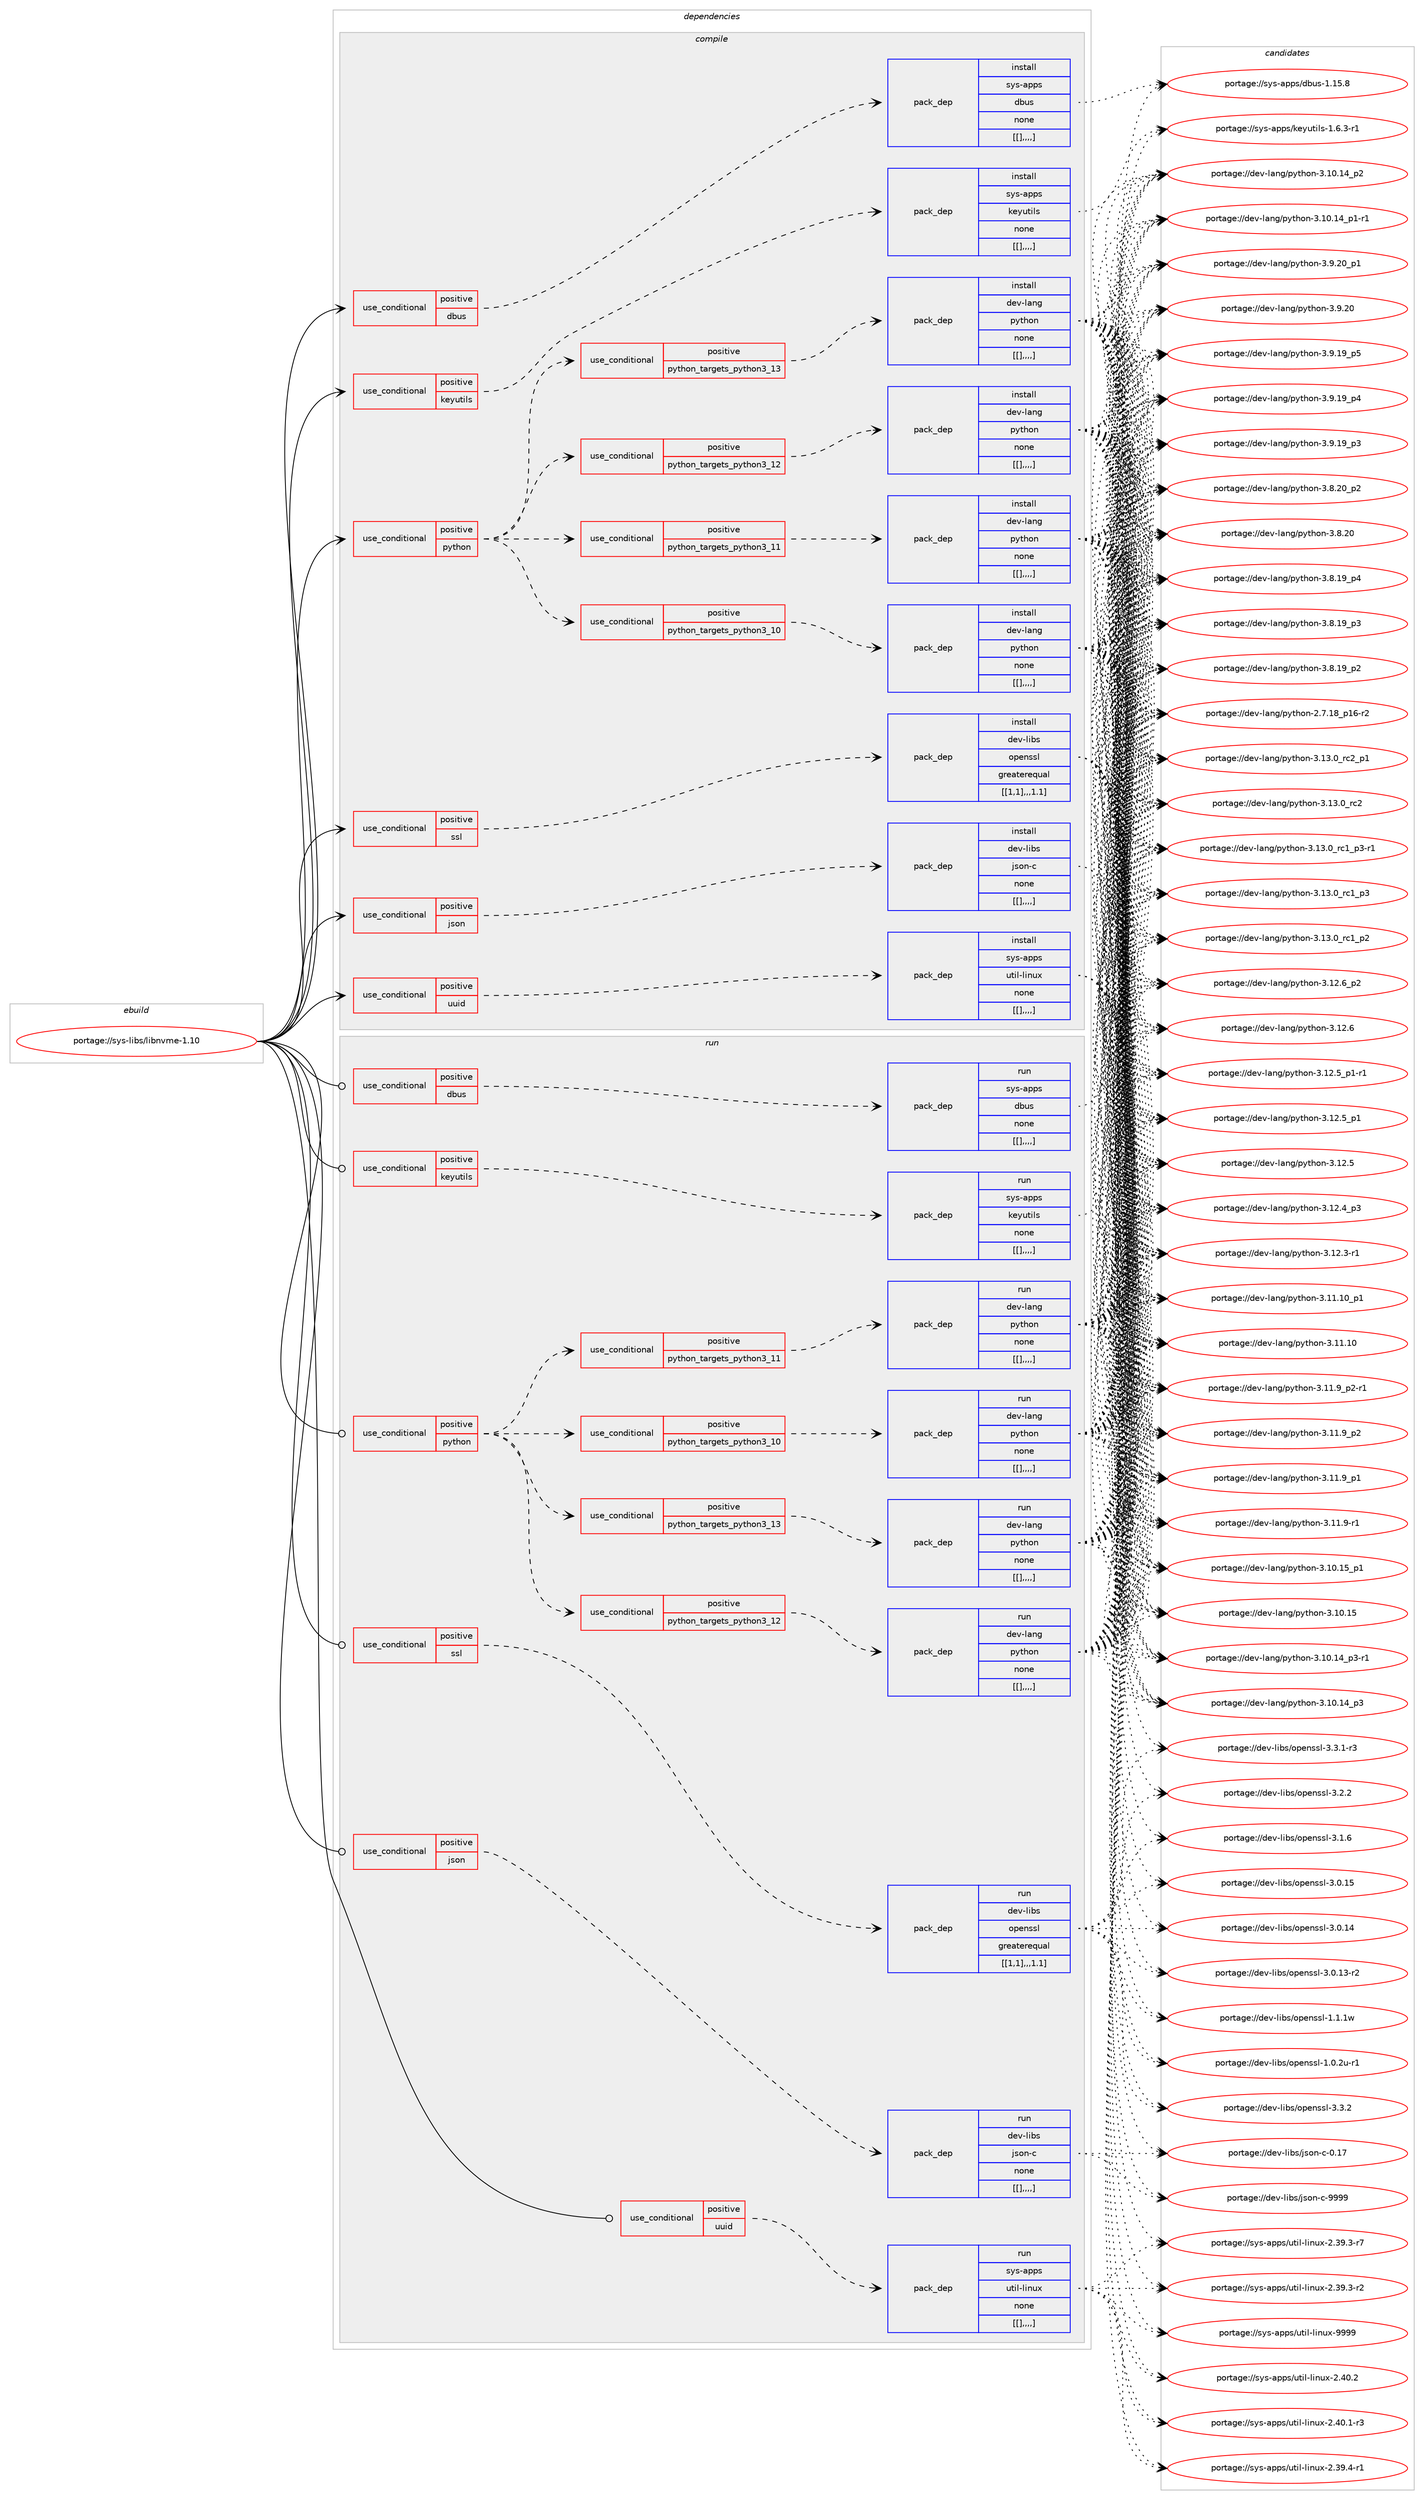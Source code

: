 digraph prolog {

# *************
# Graph options
# *************

newrank=true;
concentrate=true;
compound=true;
graph [rankdir=LR,fontname=Helvetica,fontsize=10,ranksep=1.5];#, ranksep=2.5, nodesep=0.2];
edge  [arrowhead=vee];
node  [fontname=Helvetica,fontsize=10];

# **********
# The ebuild
# **********

subgraph cluster_leftcol {
color=gray;
label=<<i>ebuild</i>>;
id [label="portage://sys-libs/libnvme-1.10", color=red, width=4, href="../sys-libs/libnvme-1.10.svg"];
}

# ****************
# The dependencies
# ****************

subgraph cluster_midcol {
color=gray;
label=<<i>dependencies</i>>;
subgraph cluster_compile {
fillcolor="#eeeeee";
style=filled;
label=<<i>compile</i>>;
subgraph cond10287 {
dependency27680 [label=<<TABLE BORDER="0" CELLBORDER="1" CELLSPACING="0" CELLPADDING="4"><TR><TD ROWSPAN="3" CELLPADDING="10">use_conditional</TD></TR><TR><TD>positive</TD></TR><TR><TD>dbus</TD></TR></TABLE>>, shape=none, color=red];
subgraph pack17315 {
dependency27681 [label=<<TABLE BORDER="0" CELLBORDER="1" CELLSPACING="0" CELLPADDING="4" WIDTH="220"><TR><TD ROWSPAN="6" CELLPADDING="30">pack_dep</TD></TR><TR><TD WIDTH="110">install</TD></TR><TR><TD>sys-apps</TD></TR><TR><TD>dbus</TD></TR><TR><TD>none</TD></TR><TR><TD>[[],,,,]</TD></TR></TABLE>>, shape=none, color=blue];
}
dependency27680:e -> dependency27681:w [weight=20,style="dashed",arrowhead="vee"];
}
id:e -> dependency27680:w [weight=20,style="solid",arrowhead="vee"];
subgraph cond10288 {
dependency27682 [label=<<TABLE BORDER="0" CELLBORDER="1" CELLSPACING="0" CELLPADDING="4"><TR><TD ROWSPAN="3" CELLPADDING="10">use_conditional</TD></TR><TR><TD>positive</TD></TR><TR><TD>json</TD></TR></TABLE>>, shape=none, color=red];
subgraph pack17316 {
dependency27683 [label=<<TABLE BORDER="0" CELLBORDER="1" CELLSPACING="0" CELLPADDING="4" WIDTH="220"><TR><TD ROWSPAN="6" CELLPADDING="30">pack_dep</TD></TR><TR><TD WIDTH="110">install</TD></TR><TR><TD>dev-libs</TD></TR><TR><TD>json-c</TD></TR><TR><TD>none</TD></TR><TR><TD>[[],,,,]</TD></TR></TABLE>>, shape=none, color=blue];
}
dependency27682:e -> dependency27683:w [weight=20,style="dashed",arrowhead="vee"];
}
id:e -> dependency27682:w [weight=20,style="solid",arrowhead="vee"];
subgraph cond10289 {
dependency27684 [label=<<TABLE BORDER="0" CELLBORDER="1" CELLSPACING="0" CELLPADDING="4"><TR><TD ROWSPAN="3" CELLPADDING="10">use_conditional</TD></TR><TR><TD>positive</TD></TR><TR><TD>keyutils</TD></TR></TABLE>>, shape=none, color=red];
subgraph pack17317 {
dependency27685 [label=<<TABLE BORDER="0" CELLBORDER="1" CELLSPACING="0" CELLPADDING="4" WIDTH="220"><TR><TD ROWSPAN="6" CELLPADDING="30">pack_dep</TD></TR><TR><TD WIDTH="110">install</TD></TR><TR><TD>sys-apps</TD></TR><TR><TD>keyutils</TD></TR><TR><TD>none</TD></TR><TR><TD>[[],,,,]</TD></TR></TABLE>>, shape=none, color=blue];
}
dependency27684:e -> dependency27685:w [weight=20,style="dashed",arrowhead="vee"];
}
id:e -> dependency27684:w [weight=20,style="solid",arrowhead="vee"];
subgraph cond10290 {
dependency27686 [label=<<TABLE BORDER="0" CELLBORDER="1" CELLSPACING="0" CELLPADDING="4"><TR><TD ROWSPAN="3" CELLPADDING="10">use_conditional</TD></TR><TR><TD>positive</TD></TR><TR><TD>python</TD></TR></TABLE>>, shape=none, color=red];
subgraph cond10291 {
dependency27687 [label=<<TABLE BORDER="0" CELLBORDER="1" CELLSPACING="0" CELLPADDING="4"><TR><TD ROWSPAN="3" CELLPADDING="10">use_conditional</TD></TR><TR><TD>positive</TD></TR><TR><TD>python_targets_python3_10</TD></TR></TABLE>>, shape=none, color=red];
subgraph pack17318 {
dependency27688 [label=<<TABLE BORDER="0" CELLBORDER="1" CELLSPACING="0" CELLPADDING="4" WIDTH="220"><TR><TD ROWSPAN="6" CELLPADDING="30">pack_dep</TD></TR><TR><TD WIDTH="110">install</TD></TR><TR><TD>dev-lang</TD></TR><TR><TD>python</TD></TR><TR><TD>none</TD></TR><TR><TD>[[],,,,]</TD></TR></TABLE>>, shape=none, color=blue];
}
dependency27687:e -> dependency27688:w [weight=20,style="dashed",arrowhead="vee"];
}
dependency27686:e -> dependency27687:w [weight=20,style="dashed",arrowhead="vee"];
subgraph cond10292 {
dependency27689 [label=<<TABLE BORDER="0" CELLBORDER="1" CELLSPACING="0" CELLPADDING="4"><TR><TD ROWSPAN="3" CELLPADDING="10">use_conditional</TD></TR><TR><TD>positive</TD></TR><TR><TD>python_targets_python3_11</TD></TR></TABLE>>, shape=none, color=red];
subgraph pack17319 {
dependency27690 [label=<<TABLE BORDER="0" CELLBORDER="1" CELLSPACING="0" CELLPADDING="4" WIDTH="220"><TR><TD ROWSPAN="6" CELLPADDING="30">pack_dep</TD></TR><TR><TD WIDTH="110">install</TD></TR><TR><TD>dev-lang</TD></TR><TR><TD>python</TD></TR><TR><TD>none</TD></TR><TR><TD>[[],,,,]</TD></TR></TABLE>>, shape=none, color=blue];
}
dependency27689:e -> dependency27690:w [weight=20,style="dashed",arrowhead="vee"];
}
dependency27686:e -> dependency27689:w [weight=20,style="dashed",arrowhead="vee"];
subgraph cond10293 {
dependency27691 [label=<<TABLE BORDER="0" CELLBORDER="1" CELLSPACING="0" CELLPADDING="4"><TR><TD ROWSPAN="3" CELLPADDING="10">use_conditional</TD></TR><TR><TD>positive</TD></TR><TR><TD>python_targets_python3_12</TD></TR></TABLE>>, shape=none, color=red];
subgraph pack17320 {
dependency27692 [label=<<TABLE BORDER="0" CELLBORDER="1" CELLSPACING="0" CELLPADDING="4" WIDTH="220"><TR><TD ROWSPAN="6" CELLPADDING="30">pack_dep</TD></TR><TR><TD WIDTH="110">install</TD></TR><TR><TD>dev-lang</TD></TR><TR><TD>python</TD></TR><TR><TD>none</TD></TR><TR><TD>[[],,,,]</TD></TR></TABLE>>, shape=none, color=blue];
}
dependency27691:e -> dependency27692:w [weight=20,style="dashed",arrowhead="vee"];
}
dependency27686:e -> dependency27691:w [weight=20,style="dashed",arrowhead="vee"];
subgraph cond10294 {
dependency27693 [label=<<TABLE BORDER="0" CELLBORDER="1" CELLSPACING="0" CELLPADDING="4"><TR><TD ROWSPAN="3" CELLPADDING="10">use_conditional</TD></TR><TR><TD>positive</TD></TR><TR><TD>python_targets_python3_13</TD></TR></TABLE>>, shape=none, color=red];
subgraph pack17321 {
dependency27694 [label=<<TABLE BORDER="0" CELLBORDER="1" CELLSPACING="0" CELLPADDING="4" WIDTH="220"><TR><TD ROWSPAN="6" CELLPADDING="30">pack_dep</TD></TR><TR><TD WIDTH="110">install</TD></TR><TR><TD>dev-lang</TD></TR><TR><TD>python</TD></TR><TR><TD>none</TD></TR><TR><TD>[[],,,,]</TD></TR></TABLE>>, shape=none, color=blue];
}
dependency27693:e -> dependency27694:w [weight=20,style="dashed",arrowhead="vee"];
}
dependency27686:e -> dependency27693:w [weight=20,style="dashed",arrowhead="vee"];
}
id:e -> dependency27686:w [weight=20,style="solid",arrowhead="vee"];
subgraph cond10295 {
dependency27695 [label=<<TABLE BORDER="0" CELLBORDER="1" CELLSPACING="0" CELLPADDING="4"><TR><TD ROWSPAN="3" CELLPADDING="10">use_conditional</TD></TR><TR><TD>positive</TD></TR><TR><TD>ssl</TD></TR></TABLE>>, shape=none, color=red];
subgraph pack17322 {
dependency27696 [label=<<TABLE BORDER="0" CELLBORDER="1" CELLSPACING="0" CELLPADDING="4" WIDTH="220"><TR><TD ROWSPAN="6" CELLPADDING="30">pack_dep</TD></TR><TR><TD WIDTH="110">install</TD></TR><TR><TD>dev-libs</TD></TR><TR><TD>openssl</TD></TR><TR><TD>greaterequal</TD></TR><TR><TD>[[1,1],,,1.1]</TD></TR></TABLE>>, shape=none, color=blue];
}
dependency27695:e -> dependency27696:w [weight=20,style="dashed",arrowhead="vee"];
}
id:e -> dependency27695:w [weight=20,style="solid",arrowhead="vee"];
subgraph cond10296 {
dependency27697 [label=<<TABLE BORDER="0" CELLBORDER="1" CELLSPACING="0" CELLPADDING="4"><TR><TD ROWSPAN="3" CELLPADDING="10">use_conditional</TD></TR><TR><TD>positive</TD></TR><TR><TD>uuid</TD></TR></TABLE>>, shape=none, color=red];
subgraph pack17323 {
dependency27698 [label=<<TABLE BORDER="0" CELLBORDER="1" CELLSPACING="0" CELLPADDING="4" WIDTH="220"><TR><TD ROWSPAN="6" CELLPADDING="30">pack_dep</TD></TR><TR><TD WIDTH="110">install</TD></TR><TR><TD>sys-apps</TD></TR><TR><TD>util-linux</TD></TR><TR><TD>none</TD></TR><TR><TD>[[],,,,]</TD></TR></TABLE>>, shape=none, color=blue];
}
dependency27697:e -> dependency27698:w [weight=20,style="dashed",arrowhead="vee"];
}
id:e -> dependency27697:w [weight=20,style="solid",arrowhead="vee"];
}
subgraph cluster_compileandrun {
fillcolor="#eeeeee";
style=filled;
label=<<i>compile and run</i>>;
}
subgraph cluster_run {
fillcolor="#eeeeee";
style=filled;
label=<<i>run</i>>;
subgraph cond10297 {
dependency27699 [label=<<TABLE BORDER="0" CELLBORDER="1" CELLSPACING="0" CELLPADDING="4"><TR><TD ROWSPAN="3" CELLPADDING="10">use_conditional</TD></TR><TR><TD>positive</TD></TR><TR><TD>dbus</TD></TR></TABLE>>, shape=none, color=red];
subgraph pack17324 {
dependency27700 [label=<<TABLE BORDER="0" CELLBORDER="1" CELLSPACING="0" CELLPADDING="4" WIDTH="220"><TR><TD ROWSPAN="6" CELLPADDING="30">pack_dep</TD></TR><TR><TD WIDTH="110">run</TD></TR><TR><TD>sys-apps</TD></TR><TR><TD>dbus</TD></TR><TR><TD>none</TD></TR><TR><TD>[[],,,,]</TD></TR></TABLE>>, shape=none, color=blue];
}
dependency27699:e -> dependency27700:w [weight=20,style="dashed",arrowhead="vee"];
}
id:e -> dependency27699:w [weight=20,style="solid",arrowhead="odot"];
subgraph cond10298 {
dependency27701 [label=<<TABLE BORDER="0" CELLBORDER="1" CELLSPACING="0" CELLPADDING="4"><TR><TD ROWSPAN="3" CELLPADDING="10">use_conditional</TD></TR><TR><TD>positive</TD></TR><TR><TD>json</TD></TR></TABLE>>, shape=none, color=red];
subgraph pack17325 {
dependency27702 [label=<<TABLE BORDER="0" CELLBORDER="1" CELLSPACING="0" CELLPADDING="4" WIDTH="220"><TR><TD ROWSPAN="6" CELLPADDING="30">pack_dep</TD></TR><TR><TD WIDTH="110">run</TD></TR><TR><TD>dev-libs</TD></TR><TR><TD>json-c</TD></TR><TR><TD>none</TD></TR><TR><TD>[[],,,,]</TD></TR></TABLE>>, shape=none, color=blue];
}
dependency27701:e -> dependency27702:w [weight=20,style="dashed",arrowhead="vee"];
}
id:e -> dependency27701:w [weight=20,style="solid",arrowhead="odot"];
subgraph cond10299 {
dependency27703 [label=<<TABLE BORDER="0" CELLBORDER="1" CELLSPACING="0" CELLPADDING="4"><TR><TD ROWSPAN="3" CELLPADDING="10">use_conditional</TD></TR><TR><TD>positive</TD></TR><TR><TD>keyutils</TD></TR></TABLE>>, shape=none, color=red];
subgraph pack17326 {
dependency27704 [label=<<TABLE BORDER="0" CELLBORDER="1" CELLSPACING="0" CELLPADDING="4" WIDTH="220"><TR><TD ROWSPAN="6" CELLPADDING="30">pack_dep</TD></TR><TR><TD WIDTH="110">run</TD></TR><TR><TD>sys-apps</TD></TR><TR><TD>keyutils</TD></TR><TR><TD>none</TD></TR><TR><TD>[[],,,,]</TD></TR></TABLE>>, shape=none, color=blue];
}
dependency27703:e -> dependency27704:w [weight=20,style="dashed",arrowhead="vee"];
}
id:e -> dependency27703:w [weight=20,style="solid",arrowhead="odot"];
subgraph cond10300 {
dependency27705 [label=<<TABLE BORDER="0" CELLBORDER="1" CELLSPACING="0" CELLPADDING="4"><TR><TD ROWSPAN="3" CELLPADDING="10">use_conditional</TD></TR><TR><TD>positive</TD></TR><TR><TD>python</TD></TR></TABLE>>, shape=none, color=red];
subgraph cond10301 {
dependency27706 [label=<<TABLE BORDER="0" CELLBORDER="1" CELLSPACING="0" CELLPADDING="4"><TR><TD ROWSPAN="3" CELLPADDING="10">use_conditional</TD></TR><TR><TD>positive</TD></TR><TR><TD>python_targets_python3_10</TD></TR></TABLE>>, shape=none, color=red];
subgraph pack17327 {
dependency27707 [label=<<TABLE BORDER="0" CELLBORDER="1" CELLSPACING="0" CELLPADDING="4" WIDTH="220"><TR><TD ROWSPAN="6" CELLPADDING="30">pack_dep</TD></TR><TR><TD WIDTH="110">run</TD></TR><TR><TD>dev-lang</TD></TR><TR><TD>python</TD></TR><TR><TD>none</TD></TR><TR><TD>[[],,,,]</TD></TR></TABLE>>, shape=none, color=blue];
}
dependency27706:e -> dependency27707:w [weight=20,style="dashed",arrowhead="vee"];
}
dependency27705:e -> dependency27706:w [weight=20,style="dashed",arrowhead="vee"];
subgraph cond10302 {
dependency27708 [label=<<TABLE BORDER="0" CELLBORDER="1" CELLSPACING="0" CELLPADDING="4"><TR><TD ROWSPAN="3" CELLPADDING="10">use_conditional</TD></TR><TR><TD>positive</TD></TR><TR><TD>python_targets_python3_11</TD></TR></TABLE>>, shape=none, color=red];
subgraph pack17328 {
dependency27709 [label=<<TABLE BORDER="0" CELLBORDER="1" CELLSPACING="0" CELLPADDING="4" WIDTH="220"><TR><TD ROWSPAN="6" CELLPADDING="30">pack_dep</TD></TR><TR><TD WIDTH="110">run</TD></TR><TR><TD>dev-lang</TD></TR><TR><TD>python</TD></TR><TR><TD>none</TD></TR><TR><TD>[[],,,,]</TD></TR></TABLE>>, shape=none, color=blue];
}
dependency27708:e -> dependency27709:w [weight=20,style="dashed",arrowhead="vee"];
}
dependency27705:e -> dependency27708:w [weight=20,style="dashed",arrowhead="vee"];
subgraph cond10303 {
dependency27710 [label=<<TABLE BORDER="0" CELLBORDER="1" CELLSPACING="0" CELLPADDING="4"><TR><TD ROWSPAN="3" CELLPADDING="10">use_conditional</TD></TR><TR><TD>positive</TD></TR><TR><TD>python_targets_python3_12</TD></TR></TABLE>>, shape=none, color=red];
subgraph pack17329 {
dependency27711 [label=<<TABLE BORDER="0" CELLBORDER="1" CELLSPACING="0" CELLPADDING="4" WIDTH="220"><TR><TD ROWSPAN="6" CELLPADDING="30">pack_dep</TD></TR><TR><TD WIDTH="110">run</TD></TR><TR><TD>dev-lang</TD></TR><TR><TD>python</TD></TR><TR><TD>none</TD></TR><TR><TD>[[],,,,]</TD></TR></TABLE>>, shape=none, color=blue];
}
dependency27710:e -> dependency27711:w [weight=20,style="dashed",arrowhead="vee"];
}
dependency27705:e -> dependency27710:w [weight=20,style="dashed",arrowhead="vee"];
subgraph cond10304 {
dependency27712 [label=<<TABLE BORDER="0" CELLBORDER="1" CELLSPACING="0" CELLPADDING="4"><TR><TD ROWSPAN="3" CELLPADDING="10">use_conditional</TD></TR><TR><TD>positive</TD></TR><TR><TD>python_targets_python3_13</TD></TR></TABLE>>, shape=none, color=red];
subgraph pack17330 {
dependency27713 [label=<<TABLE BORDER="0" CELLBORDER="1" CELLSPACING="0" CELLPADDING="4" WIDTH="220"><TR><TD ROWSPAN="6" CELLPADDING="30">pack_dep</TD></TR><TR><TD WIDTH="110">run</TD></TR><TR><TD>dev-lang</TD></TR><TR><TD>python</TD></TR><TR><TD>none</TD></TR><TR><TD>[[],,,,]</TD></TR></TABLE>>, shape=none, color=blue];
}
dependency27712:e -> dependency27713:w [weight=20,style="dashed",arrowhead="vee"];
}
dependency27705:e -> dependency27712:w [weight=20,style="dashed",arrowhead="vee"];
}
id:e -> dependency27705:w [weight=20,style="solid",arrowhead="odot"];
subgraph cond10305 {
dependency27714 [label=<<TABLE BORDER="0" CELLBORDER="1" CELLSPACING="0" CELLPADDING="4"><TR><TD ROWSPAN="3" CELLPADDING="10">use_conditional</TD></TR><TR><TD>positive</TD></TR><TR><TD>ssl</TD></TR></TABLE>>, shape=none, color=red];
subgraph pack17331 {
dependency27715 [label=<<TABLE BORDER="0" CELLBORDER="1" CELLSPACING="0" CELLPADDING="4" WIDTH="220"><TR><TD ROWSPAN="6" CELLPADDING="30">pack_dep</TD></TR><TR><TD WIDTH="110">run</TD></TR><TR><TD>dev-libs</TD></TR><TR><TD>openssl</TD></TR><TR><TD>greaterequal</TD></TR><TR><TD>[[1,1],,,1.1]</TD></TR></TABLE>>, shape=none, color=blue];
}
dependency27714:e -> dependency27715:w [weight=20,style="dashed",arrowhead="vee"];
}
id:e -> dependency27714:w [weight=20,style="solid",arrowhead="odot"];
subgraph cond10306 {
dependency27716 [label=<<TABLE BORDER="0" CELLBORDER="1" CELLSPACING="0" CELLPADDING="4"><TR><TD ROWSPAN="3" CELLPADDING="10">use_conditional</TD></TR><TR><TD>positive</TD></TR><TR><TD>uuid</TD></TR></TABLE>>, shape=none, color=red];
subgraph pack17332 {
dependency27717 [label=<<TABLE BORDER="0" CELLBORDER="1" CELLSPACING="0" CELLPADDING="4" WIDTH="220"><TR><TD ROWSPAN="6" CELLPADDING="30">pack_dep</TD></TR><TR><TD WIDTH="110">run</TD></TR><TR><TD>sys-apps</TD></TR><TR><TD>util-linux</TD></TR><TR><TD>none</TD></TR><TR><TD>[[],,,,]</TD></TR></TABLE>>, shape=none, color=blue];
}
dependency27716:e -> dependency27717:w [weight=20,style="dashed",arrowhead="vee"];
}
id:e -> dependency27716:w [weight=20,style="solid",arrowhead="odot"];
}
}

# **************
# The candidates
# **************

subgraph cluster_choices {
rank=same;
color=gray;
label=<<i>candidates</i>>;

subgraph choice17315 {
color=black;
nodesep=1;
choice1151211154597112112115471009811711545494649534656 [label="portage://sys-apps/dbus-1.15.8", color=red, width=4,href="../sys-apps/dbus-1.15.8.svg"];
dependency27681:e -> choice1151211154597112112115471009811711545494649534656:w [style=dotted,weight="100"];
}
subgraph choice17316 {
color=black;
nodesep=1;
choice10010111845108105981154710611511111045994557575757 [label="portage://dev-libs/json-c-9999", color=red, width=4,href="../dev-libs/json-c-9999.svg"];
choice10010111845108105981154710611511111045994548464955 [label="portage://dev-libs/json-c-0.17", color=red, width=4,href="../dev-libs/json-c-0.17.svg"];
dependency27683:e -> choice10010111845108105981154710611511111045994557575757:w [style=dotted,weight="100"];
dependency27683:e -> choice10010111845108105981154710611511111045994548464955:w [style=dotted,weight="100"];
}
subgraph choice17317 {
color=black;
nodesep=1;
choice1151211154597112112115471071011211171161051081154549465446514511449 [label="portage://sys-apps/keyutils-1.6.3-r1", color=red, width=4,href="../sys-apps/keyutils-1.6.3-r1.svg"];
dependency27685:e -> choice1151211154597112112115471071011211171161051081154549465446514511449:w [style=dotted,weight="100"];
}
subgraph choice17318 {
color=black;
nodesep=1;
choice100101118451089711010347112121116104111110455146495146489511499509511249 [label="portage://dev-lang/python-3.13.0_rc2_p1", color=red, width=4,href="../dev-lang/python-3.13.0_rc2_p1.svg"];
choice10010111845108971101034711212111610411111045514649514648951149950 [label="portage://dev-lang/python-3.13.0_rc2", color=red, width=4,href="../dev-lang/python-3.13.0_rc2.svg"];
choice1001011184510897110103471121211161041111104551464951464895114994995112514511449 [label="portage://dev-lang/python-3.13.0_rc1_p3-r1", color=red, width=4,href="../dev-lang/python-3.13.0_rc1_p3-r1.svg"];
choice100101118451089711010347112121116104111110455146495146489511499499511251 [label="portage://dev-lang/python-3.13.0_rc1_p3", color=red, width=4,href="../dev-lang/python-3.13.0_rc1_p3.svg"];
choice100101118451089711010347112121116104111110455146495146489511499499511250 [label="portage://dev-lang/python-3.13.0_rc1_p2", color=red, width=4,href="../dev-lang/python-3.13.0_rc1_p2.svg"];
choice100101118451089711010347112121116104111110455146495046549511250 [label="portage://dev-lang/python-3.12.6_p2", color=red, width=4,href="../dev-lang/python-3.12.6_p2.svg"];
choice10010111845108971101034711212111610411111045514649504654 [label="portage://dev-lang/python-3.12.6", color=red, width=4,href="../dev-lang/python-3.12.6.svg"];
choice1001011184510897110103471121211161041111104551464950465395112494511449 [label="portage://dev-lang/python-3.12.5_p1-r1", color=red, width=4,href="../dev-lang/python-3.12.5_p1-r1.svg"];
choice100101118451089711010347112121116104111110455146495046539511249 [label="portage://dev-lang/python-3.12.5_p1", color=red, width=4,href="../dev-lang/python-3.12.5_p1.svg"];
choice10010111845108971101034711212111610411111045514649504653 [label="portage://dev-lang/python-3.12.5", color=red, width=4,href="../dev-lang/python-3.12.5.svg"];
choice100101118451089711010347112121116104111110455146495046529511251 [label="portage://dev-lang/python-3.12.4_p3", color=red, width=4,href="../dev-lang/python-3.12.4_p3.svg"];
choice100101118451089711010347112121116104111110455146495046514511449 [label="portage://dev-lang/python-3.12.3-r1", color=red, width=4,href="../dev-lang/python-3.12.3-r1.svg"];
choice10010111845108971101034711212111610411111045514649494649489511249 [label="portage://dev-lang/python-3.11.10_p1", color=red, width=4,href="../dev-lang/python-3.11.10_p1.svg"];
choice1001011184510897110103471121211161041111104551464949464948 [label="portage://dev-lang/python-3.11.10", color=red, width=4,href="../dev-lang/python-3.11.10.svg"];
choice1001011184510897110103471121211161041111104551464949465795112504511449 [label="portage://dev-lang/python-3.11.9_p2-r1", color=red, width=4,href="../dev-lang/python-3.11.9_p2-r1.svg"];
choice100101118451089711010347112121116104111110455146494946579511250 [label="portage://dev-lang/python-3.11.9_p2", color=red, width=4,href="../dev-lang/python-3.11.9_p2.svg"];
choice100101118451089711010347112121116104111110455146494946579511249 [label="portage://dev-lang/python-3.11.9_p1", color=red, width=4,href="../dev-lang/python-3.11.9_p1.svg"];
choice100101118451089711010347112121116104111110455146494946574511449 [label="portage://dev-lang/python-3.11.9-r1", color=red, width=4,href="../dev-lang/python-3.11.9-r1.svg"];
choice10010111845108971101034711212111610411111045514649484649539511249 [label="portage://dev-lang/python-3.10.15_p1", color=red, width=4,href="../dev-lang/python-3.10.15_p1.svg"];
choice1001011184510897110103471121211161041111104551464948464953 [label="portage://dev-lang/python-3.10.15", color=red, width=4,href="../dev-lang/python-3.10.15.svg"];
choice100101118451089711010347112121116104111110455146494846495295112514511449 [label="portage://dev-lang/python-3.10.14_p3-r1", color=red, width=4,href="../dev-lang/python-3.10.14_p3-r1.svg"];
choice10010111845108971101034711212111610411111045514649484649529511251 [label="portage://dev-lang/python-3.10.14_p3", color=red, width=4,href="../dev-lang/python-3.10.14_p3.svg"];
choice10010111845108971101034711212111610411111045514649484649529511250 [label="portage://dev-lang/python-3.10.14_p2", color=red, width=4,href="../dev-lang/python-3.10.14_p2.svg"];
choice100101118451089711010347112121116104111110455146494846495295112494511449 [label="portage://dev-lang/python-3.10.14_p1-r1", color=red, width=4,href="../dev-lang/python-3.10.14_p1-r1.svg"];
choice100101118451089711010347112121116104111110455146574650489511249 [label="portage://dev-lang/python-3.9.20_p1", color=red, width=4,href="../dev-lang/python-3.9.20_p1.svg"];
choice10010111845108971101034711212111610411111045514657465048 [label="portage://dev-lang/python-3.9.20", color=red, width=4,href="../dev-lang/python-3.9.20.svg"];
choice100101118451089711010347112121116104111110455146574649579511253 [label="portage://dev-lang/python-3.9.19_p5", color=red, width=4,href="../dev-lang/python-3.9.19_p5.svg"];
choice100101118451089711010347112121116104111110455146574649579511252 [label="portage://dev-lang/python-3.9.19_p4", color=red, width=4,href="../dev-lang/python-3.9.19_p4.svg"];
choice100101118451089711010347112121116104111110455146574649579511251 [label="portage://dev-lang/python-3.9.19_p3", color=red, width=4,href="../dev-lang/python-3.9.19_p3.svg"];
choice100101118451089711010347112121116104111110455146564650489511250 [label="portage://dev-lang/python-3.8.20_p2", color=red, width=4,href="../dev-lang/python-3.8.20_p2.svg"];
choice10010111845108971101034711212111610411111045514656465048 [label="portage://dev-lang/python-3.8.20", color=red, width=4,href="../dev-lang/python-3.8.20.svg"];
choice100101118451089711010347112121116104111110455146564649579511252 [label="portage://dev-lang/python-3.8.19_p4", color=red, width=4,href="../dev-lang/python-3.8.19_p4.svg"];
choice100101118451089711010347112121116104111110455146564649579511251 [label="portage://dev-lang/python-3.8.19_p3", color=red, width=4,href="../dev-lang/python-3.8.19_p3.svg"];
choice100101118451089711010347112121116104111110455146564649579511250 [label="portage://dev-lang/python-3.8.19_p2", color=red, width=4,href="../dev-lang/python-3.8.19_p2.svg"];
choice100101118451089711010347112121116104111110455046554649569511249544511450 [label="portage://dev-lang/python-2.7.18_p16-r2", color=red, width=4,href="../dev-lang/python-2.7.18_p16-r2.svg"];
dependency27688:e -> choice100101118451089711010347112121116104111110455146495146489511499509511249:w [style=dotted,weight="100"];
dependency27688:e -> choice10010111845108971101034711212111610411111045514649514648951149950:w [style=dotted,weight="100"];
dependency27688:e -> choice1001011184510897110103471121211161041111104551464951464895114994995112514511449:w [style=dotted,weight="100"];
dependency27688:e -> choice100101118451089711010347112121116104111110455146495146489511499499511251:w [style=dotted,weight="100"];
dependency27688:e -> choice100101118451089711010347112121116104111110455146495146489511499499511250:w [style=dotted,weight="100"];
dependency27688:e -> choice100101118451089711010347112121116104111110455146495046549511250:w [style=dotted,weight="100"];
dependency27688:e -> choice10010111845108971101034711212111610411111045514649504654:w [style=dotted,weight="100"];
dependency27688:e -> choice1001011184510897110103471121211161041111104551464950465395112494511449:w [style=dotted,weight="100"];
dependency27688:e -> choice100101118451089711010347112121116104111110455146495046539511249:w [style=dotted,weight="100"];
dependency27688:e -> choice10010111845108971101034711212111610411111045514649504653:w [style=dotted,weight="100"];
dependency27688:e -> choice100101118451089711010347112121116104111110455146495046529511251:w [style=dotted,weight="100"];
dependency27688:e -> choice100101118451089711010347112121116104111110455146495046514511449:w [style=dotted,weight="100"];
dependency27688:e -> choice10010111845108971101034711212111610411111045514649494649489511249:w [style=dotted,weight="100"];
dependency27688:e -> choice1001011184510897110103471121211161041111104551464949464948:w [style=dotted,weight="100"];
dependency27688:e -> choice1001011184510897110103471121211161041111104551464949465795112504511449:w [style=dotted,weight="100"];
dependency27688:e -> choice100101118451089711010347112121116104111110455146494946579511250:w [style=dotted,weight="100"];
dependency27688:e -> choice100101118451089711010347112121116104111110455146494946579511249:w [style=dotted,weight="100"];
dependency27688:e -> choice100101118451089711010347112121116104111110455146494946574511449:w [style=dotted,weight="100"];
dependency27688:e -> choice10010111845108971101034711212111610411111045514649484649539511249:w [style=dotted,weight="100"];
dependency27688:e -> choice1001011184510897110103471121211161041111104551464948464953:w [style=dotted,weight="100"];
dependency27688:e -> choice100101118451089711010347112121116104111110455146494846495295112514511449:w [style=dotted,weight="100"];
dependency27688:e -> choice10010111845108971101034711212111610411111045514649484649529511251:w [style=dotted,weight="100"];
dependency27688:e -> choice10010111845108971101034711212111610411111045514649484649529511250:w [style=dotted,weight="100"];
dependency27688:e -> choice100101118451089711010347112121116104111110455146494846495295112494511449:w [style=dotted,weight="100"];
dependency27688:e -> choice100101118451089711010347112121116104111110455146574650489511249:w [style=dotted,weight="100"];
dependency27688:e -> choice10010111845108971101034711212111610411111045514657465048:w [style=dotted,weight="100"];
dependency27688:e -> choice100101118451089711010347112121116104111110455146574649579511253:w [style=dotted,weight="100"];
dependency27688:e -> choice100101118451089711010347112121116104111110455146574649579511252:w [style=dotted,weight="100"];
dependency27688:e -> choice100101118451089711010347112121116104111110455146574649579511251:w [style=dotted,weight="100"];
dependency27688:e -> choice100101118451089711010347112121116104111110455146564650489511250:w [style=dotted,weight="100"];
dependency27688:e -> choice10010111845108971101034711212111610411111045514656465048:w [style=dotted,weight="100"];
dependency27688:e -> choice100101118451089711010347112121116104111110455146564649579511252:w [style=dotted,weight="100"];
dependency27688:e -> choice100101118451089711010347112121116104111110455146564649579511251:w [style=dotted,weight="100"];
dependency27688:e -> choice100101118451089711010347112121116104111110455146564649579511250:w [style=dotted,weight="100"];
dependency27688:e -> choice100101118451089711010347112121116104111110455046554649569511249544511450:w [style=dotted,weight="100"];
}
subgraph choice17319 {
color=black;
nodesep=1;
choice100101118451089711010347112121116104111110455146495146489511499509511249 [label="portage://dev-lang/python-3.13.0_rc2_p1", color=red, width=4,href="../dev-lang/python-3.13.0_rc2_p1.svg"];
choice10010111845108971101034711212111610411111045514649514648951149950 [label="portage://dev-lang/python-3.13.0_rc2", color=red, width=4,href="../dev-lang/python-3.13.0_rc2.svg"];
choice1001011184510897110103471121211161041111104551464951464895114994995112514511449 [label="portage://dev-lang/python-3.13.0_rc1_p3-r1", color=red, width=4,href="../dev-lang/python-3.13.0_rc1_p3-r1.svg"];
choice100101118451089711010347112121116104111110455146495146489511499499511251 [label="portage://dev-lang/python-3.13.0_rc1_p3", color=red, width=4,href="../dev-lang/python-3.13.0_rc1_p3.svg"];
choice100101118451089711010347112121116104111110455146495146489511499499511250 [label="portage://dev-lang/python-3.13.0_rc1_p2", color=red, width=4,href="../dev-lang/python-3.13.0_rc1_p2.svg"];
choice100101118451089711010347112121116104111110455146495046549511250 [label="portage://dev-lang/python-3.12.6_p2", color=red, width=4,href="../dev-lang/python-3.12.6_p2.svg"];
choice10010111845108971101034711212111610411111045514649504654 [label="portage://dev-lang/python-3.12.6", color=red, width=4,href="../dev-lang/python-3.12.6.svg"];
choice1001011184510897110103471121211161041111104551464950465395112494511449 [label="portage://dev-lang/python-3.12.5_p1-r1", color=red, width=4,href="../dev-lang/python-3.12.5_p1-r1.svg"];
choice100101118451089711010347112121116104111110455146495046539511249 [label="portage://dev-lang/python-3.12.5_p1", color=red, width=4,href="../dev-lang/python-3.12.5_p1.svg"];
choice10010111845108971101034711212111610411111045514649504653 [label="portage://dev-lang/python-3.12.5", color=red, width=4,href="../dev-lang/python-3.12.5.svg"];
choice100101118451089711010347112121116104111110455146495046529511251 [label="portage://dev-lang/python-3.12.4_p3", color=red, width=4,href="../dev-lang/python-3.12.4_p3.svg"];
choice100101118451089711010347112121116104111110455146495046514511449 [label="portage://dev-lang/python-3.12.3-r1", color=red, width=4,href="../dev-lang/python-3.12.3-r1.svg"];
choice10010111845108971101034711212111610411111045514649494649489511249 [label="portage://dev-lang/python-3.11.10_p1", color=red, width=4,href="../dev-lang/python-3.11.10_p1.svg"];
choice1001011184510897110103471121211161041111104551464949464948 [label="portage://dev-lang/python-3.11.10", color=red, width=4,href="../dev-lang/python-3.11.10.svg"];
choice1001011184510897110103471121211161041111104551464949465795112504511449 [label="portage://dev-lang/python-3.11.9_p2-r1", color=red, width=4,href="../dev-lang/python-3.11.9_p2-r1.svg"];
choice100101118451089711010347112121116104111110455146494946579511250 [label="portage://dev-lang/python-3.11.9_p2", color=red, width=4,href="../dev-lang/python-3.11.9_p2.svg"];
choice100101118451089711010347112121116104111110455146494946579511249 [label="portage://dev-lang/python-3.11.9_p1", color=red, width=4,href="../dev-lang/python-3.11.9_p1.svg"];
choice100101118451089711010347112121116104111110455146494946574511449 [label="portage://dev-lang/python-3.11.9-r1", color=red, width=4,href="../dev-lang/python-3.11.9-r1.svg"];
choice10010111845108971101034711212111610411111045514649484649539511249 [label="portage://dev-lang/python-3.10.15_p1", color=red, width=4,href="../dev-lang/python-3.10.15_p1.svg"];
choice1001011184510897110103471121211161041111104551464948464953 [label="portage://dev-lang/python-3.10.15", color=red, width=4,href="../dev-lang/python-3.10.15.svg"];
choice100101118451089711010347112121116104111110455146494846495295112514511449 [label="portage://dev-lang/python-3.10.14_p3-r1", color=red, width=4,href="../dev-lang/python-3.10.14_p3-r1.svg"];
choice10010111845108971101034711212111610411111045514649484649529511251 [label="portage://dev-lang/python-3.10.14_p3", color=red, width=4,href="../dev-lang/python-3.10.14_p3.svg"];
choice10010111845108971101034711212111610411111045514649484649529511250 [label="portage://dev-lang/python-3.10.14_p2", color=red, width=4,href="../dev-lang/python-3.10.14_p2.svg"];
choice100101118451089711010347112121116104111110455146494846495295112494511449 [label="portage://dev-lang/python-3.10.14_p1-r1", color=red, width=4,href="../dev-lang/python-3.10.14_p1-r1.svg"];
choice100101118451089711010347112121116104111110455146574650489511249 [label="portage://dev-lang/python-3.9.20_p1", color=red, width=4,href="../dev-lang/python-3.9.20_p1.svg"];
choice10010111845108971101034711212111610411111045514657465048 [label="portage://dev-lang/python-3.9.20", color=red, width=4,href="../dev-lang/python-3.9.20.svg"];
choice100101118451089711010347112121116104111110455146574649579511253 [label="portage://dev-lang/python-3.9.19_p5", color=red, width=4,href="../dev-lang/python-3.9.19_p5.svg"];
choice100101118451089711010347112121116104111110455146574649579511252 [label="portage://dev-lang/python-3.9.19_p4", color=red, width=4,href="../dev-lang/python-3.9.19_p4.svg"];
choice100101118451089711010347112121116104111110455146574649579511251 [label="portage://dev-lang/python-3.9.19_p3", color=red, width=4,href="../dev-lang/python-3.9.19_p3.svg"];
choice100101118451089711010347112121116104111110455146564650489511250 [label="portage://dev-lang/python-3.8.20_p2", color=red, width=4,href="../dev-lang/python-3.8.20_p2.svg"];
choice10010111845108971101034711212111610411111045514656465048 [label="portage://dev-lang/python-3.8.20", color=red, width=4,href="../dev-lang/python-3.8.20.svg"];
choice100101118451089711010347112121116104111110455146564649579511252 [label="portage://dev-lang/python-3.8.19_p4", color=red, width=4,href="../dev-lang/python-3.8.19_p4.svg"];
choice100101118451089711010347112121116104111110455146564649579511251 [label="portage://dev-lang/python-3.8.19_p3", color=red, width=4,href="../dev-lang/python-3.8.19_p3.svg"];
choice100101118451089711010347112121116104111110455146564649579511250 [label="portage://dev-lang/python-3.8.19_p2", color=red, width=4,href="../dev-lang/python-3.8.19_p2.svg"];
choice100101118451089711010347112121116104111110455046554649569511249544511450 [label="portage://dev-lang/python-2.7.18_p16-r2", color=red, width=4,href="../dev-lang/python-2.7.18_p16-r2.svg"];
dependency27690:e -> choice100101118451089711010347112121116104111110455146495146489511499509511249:w [style=dotted,weight="100"];
dependency27690:e -> choice10010111845108971101034711212111610411111045514649514648951149950:w [style=dotted,weight="100"];
dependency27690:e -> choice1001011184510897110103471121211161041111104551464951464895114994995112514511449:w [style=dotted,weight="100"];
dependency27690:e -> choice100101118451089711010347112121116104111110455146495146489511499499511251:w [style=dotted,weight="100"];
dependency27690:e -> choice100101118451089711010347112121116104111110455146495146489511499499511250:w [style=dotted,weight="100"];
dependency27690:e -> choice100101118451089711010347112121116104111110455146495046549511250:w [style=dotted,weight="100"];
dependency27690:e -> choice10010111845108971101034711212111610411111045514649504654:w [style=dotted,weight="100"];
dependency27690:e -> choice1001011184510897110103471121211161041111104551464950465395112494511449:w [style=dotted,weight="100"];
dependency27690:e -> choice100101118451089711010347112121116104111110455146495046539511249:w [style=dotted,weight="100"];
dependency27690:e -> choice10010111845108971101034711212111610411111045514649504653:w [style=dotted,weight="100"];
dependency27690:e -> choice100101118451089711010347112121116104111110455146495046529511251:w [style=dotted,weight="100"];
dependency27690:e -> choice100101118451089711010347112121116104111110455146495046514511449:w [style=dotted,weight="100"];
dependency27690:e -> choice10010111845108971101034711212111610411111045514649494649489511249:w [style=dotted,weight="100"];
dependency27690:e -> choice1001011184510897110103471121211161041111104551464949464948:w [style=dotted,weight="100"];
dependency27690:e -> choice1001011184510897110103471121211161041111104551464949465795112504511449:w [style=dotted,weight="100"];
dependency27690:e -> choice100101118451089711010347112121116104111110455146494946579511250:w [style=dotted,weight="100"];
dependency27690:e -> choice100101118451089711010347112121116104111110455146494946579511249:w [style=dotted,weight="100"];
dependency27690:e -> choice100101118451089711010347112121116104111110455146494946574511449:w [style=dotted,weight="100"];
dependency27690:e -> choice10010111845108971101034711212111610411111045514649484649539511249:w [style=dotted,weight="100"];
dependency27690:e -> choice1001011184510897110103471121211161041111104551464948464953:w [style=dotted,weight="100"];
dependency27690:e -> choice100101118451089711010347112121116104111110455146494846495295112514511449:w [style=dotted,weight="100"];
dependency27690:e -> choice10010111845108971101034711212111610411111045514649484649529511251:w [style=dotted,weight="100"];
dependency27690:e -> choice10010111845108971101034711212111610411111045514649484649529511250:w [style=dotted,weight="100"];
dependency27690:e -> choice100101118451089711010347112121116104111110455146494846495295112494511449:w [style=dotted,weight="100"];
dependency27690:e -> choice100101118451089711010347112121116104111110455146574650489511249:w [style=dotted,weight="100"];
dependency27690:e -> choice10010111845108971101034711212111610411111045514657465048:w [style=dotted,weight="100"];
dependency27690:e -> choice100101118451089711010347112121116104111110455146574649579511253:w [style=dotted,weight="100"];
dependency27690:e -> choice100101118451089711010347112121116104111110455146574649579511252:w [style=dotted,weight="100"];
dependency27690:e -> choice100101118451089711010347112121116104111110455146574649579511251:w [style=dotted,weight="100"];
dependency27690:e -> choice100101118451089711010347112121116104111110455146564650489511250:w [style=dotted,weight="100"];
dependency27690:e -> choice10010111845108971101034711212111610411111045514656465048:w [style=dotted,weight="100"];
dependency27690:e -> choice100101118451089711010347112121116104111110455146564649579511252:w [style=dotted,weight="100"];
dependency27690:e -> choice100101118451089711010347112121116104111110455146564649579511251:w [style=dotted,weight="100"];
dependency27690:e -> choice100101118451089711010347112121116104111110455146564649579511250:w [style=dotted,weight="100"];
dependency27690:e -> choice100101118451089711010347112121116104111110455046554649569511249544511450:w [style=dotted,weight="100"];
}
subgraph choice17320 {
color=black;
nodesep=1;
choice100101118451089711010347112121116104111110455146495146489511499509511249 [label="portage://dev-lang/python-3.13.0_rc2_p1", color=red, width=4,href="../dev-lang/python-3.13.0_rc2_p1.svg"];
choice10010111845108971101034711212111610411111045514649514648951149950 [label="portage://dev-lang/python-3.13.0_rc2", color=red, width=4,href="../dev-lang/python-3.13.0_rc2.svg"];
choice1001011184510897110103471121211161041111104551464951464895114994995112514511449 [label="portage://dev-lang/python-3.13.0_rc1_p3-r1", color=red, width=4,href="../dev-lang/python-3.13.0_rc1_p3-r1.svg"];
choice100101118451089711010347112121116104111110455146495146489511499499511251 [label="portage://dev-lang/python-3.13.0_rc1_p3", color=red, width=4,href="../dev-lang/python-3.13.0_rc1_p3.svg"];
choice100101118451089711010347112121116104111110455146495146489511499499511250 [label="portage://dev-lang/python-3.13.0_rc1_p2", color=red, width=4,href="../dev-lang/python-3.13.0_rc1_p2.svg"];
choice100101118451089711010347112121116104111110455146495046549511250 [label="portage://dev-lang/python-3.12.6_p2", color=red, width=4,href="../dev-lang/python-3.12.6_p2.svg"];
choice10010111845108971101034711212111610411111045514649504654 [label="portage://dev-lang/python-3.12.6", color=red, width=4,href="../dev-lang/python-3.12.6.svg"];
choice1001011184510897110103471121211161041111104551464950465395112494511449 [label="portage://dev-lang/python-3.12.5_p1-r1", color=red, width=4,href="../dev-lang/python-3.12.5_p1-r1.svg"];
choice100101118451089711010347112121116104111110455146495046539511249 [label="portage://dev-lang/python-3.12.5_p1", color=red, width=4,href="../dev-lang/python-3.12.5_p1.svg"];
choice10010111845108971101034711212111610411111045514649504653 [label="portage://dev-lang/python-3.12.5", color=red, width=4,href="../dev-lang/python-3.12.5.svg"];
choice100101118451089711010347112121116104111110455146495046529511251 [label="portage://dev-lang/python-3.12.4_p3", color=red, width=4,href="../dev-lang/python-3.12.4_p3.svg"];
choice100101118451089711010347112121116104111110455146495046514511449 [label="portage://dev-lang/python-3.12.3-r1", color=red, width=4,href="../dev-lang/python-3.12.3-r1.svg"];
choice10010111845108971101034711212111610411111045514649494649489511249 [label="portage://dev-lang/python-3.11.10_p1", color=red, width=4,href="../dev-lang/python-3.11.10_p1.svg"];
choice1001011184510897110103471121211161041111104551464949464948 [label="portage://dev-lang/python-3.11.10", color=red, width=4,href="../dev-lang/python-3.11.10.svg"];
choice1001011184510897110103471121211161041111104551464949465795112504511449 [label="portage://dev-lang/python-3.11.9_p2-r1", color=red, width=4,href="../dev-lang/python-3.11.9_p2-r1.svg"];
choice100101118451089711010347112121116104111110455146494946579511250 [label="portage://dev-lang/python-3.11.9_p2", color=red, width=4,href="../dev-lang/python-3.11.9_p2.svg"];
choice100101118451089711010347112121116104111110455146494946579511249 [label="portage://dev-lang/python-3.11.9_p1", color=red, width=4,href="../dev-lang/python-3.11.9_p1.svg"];
choice100101118451089711010347112121116104111110455146494946574511449 [label="portage://dev-lang/python-3.11.9-r1", color=red, width=4,href="../dev-lang/python-3.11.9-r1.svg"];
choice10010111845108971101034711212111610411111045514649484649539511249 [label="portage://dev-lang/python-3.10.15_p1", color=red, width=4,href="../dev-lang/python-3.10.15_p1.svg"];
choice1001011184510897110103471121211161041111104551464948464953 [label="portage://dev-lang/python-3.10.15", color=red, width=4,href="../dev-lang/python-3.10.15.svg"];
choice100101118451089711010347112121116104111110455146494846495295112514511449 [label="portage://dev-lang/python-3.10.14_p3-r1", color=red, width=4,href="../dev-lang/python-3.10.14_p3-r1.svg"];
choice10010111845108971101034711212111610411111045514649484649529511251 [label="portage://dev-lang/python-3.10.14_p3", color=red, width=4,href="../dev-lang/python-3.10.14_p3.svg"];
choice10010111845108971101034711212111610411111045514649484649529511250 [label="portage://dev-lang/python-3.10.14_p2", color=red, width=4,href="../dev-lang/python-3.10.14_p2.svg"];
choice100101118451089711010347112121116104111110455146494846495295112494511449 [label="portage://dev-lang/python-3.10.14_p1-r1", color=red, width=4,href="../dev-lang/python-3.10.14_p1-r1.svg"];
choice100101118451089711010347112121116104111110455146574650489511249 [label="portage://dev-lang/python-3.9.20_p1", color=red, width=4,href="../dev-lang/python-3.9.20_p1.svg"];
choice10010111845108971101034711212111610411111045514657465048 [label="portage://dev-lang/python-3.9.20", color=red, width=4,href="../dev-lang/python-3.9.20.svg"];
choice100101118451089711010347112121116104111110455146574649579511253 [label="portage://dev-lang/python-3.9.19_p5", color=red, width=4,href="../dev-lang/python-3.9.19_p5.svg"];
choice100101118451089711010347112121116104111110455146574649579511252 [label="portage://dev-lang/python-3.9.19_p4", color=red, width=4,href="../dev-lang/python-3.9.19_p4.svg"];
choice100101118451089711010347112121116104111110455146574649579511251 [label="portage://dev-lang/python-3.9.19_p3", color=red, width=4,href="../dev-lang/python-3.9.19_p3.svg"];
choice100101118451089711010347112121116104111110455146564650489511250 [label="portage://dev-lang/python-3.8.20_p2", color=red, width=4,href="../dev-lang/python-3.8.20_p2.svg"];
choice10010111845108971101034711212111610411111045514656465048 [label="portage://dev-lang/python-3.8.20", color=red, width=4,href="../dev-lang/python-3.8.20.svg"];
choice100101118451089711010347112121116104111110455146564649579511252 [label="portage://dev-lang/python-3.8.19_p4", color=red, width=4,href="../dev-lang/python-3.8.19_p4.svg"];
choice100101118451089711010347112121116104111110455146564649579511251 [label="portage://dev-lang/python-3.8.19_p3", color=red, width=4,href="../dev-lang/python-3.8.19_p3.svg"];
choice100101118451089711010347112121116104111110455146564649579511250 [label="portage://dev-lang/python-3.8.19_p2", color=red, width=4,href="../dev-lang/python-3.8.19_p2.svg"];
choice100101118451089711010347112121116104111110455046554649569511249544511450 [label="portage://dev-lang/python-2.7.18_p16-r2", color=red, width=4,href="../dev-lang/python-2.7.18_p16-r2.svg"];
dependency27692:e -> choice100101118451089711010347112121116104111110455146495146489511499509511249:w [style=dotted,weight="100"];
dependency27692:e -> choice10010111845108971101034711212111610411111045514649514648951149950:w [style=dotted,weight="100"];
dependency27692:e -> choice1001011184510897110103471121211161041111104551464951464895114994995112514511449:w [style=dotted,weight="100"];
dependency27692:e -> choice100101118451089711010347112121116104111110455146495146489511499499511251:w [style=dotted,weight="100"];
dependency27692:e -> choice100101118451089711010347112121116104111110455146495146489511499499511250:w [style=dotted,weight="100"];
dependency27692:e -> choice100101118451089711010347112121116104111110455146495046549511250:w [style=dotted,weight="100"];
dependency27692:e -> choice10010111845108971101034711212111610411111045514649504654:w [style=dotted,weight="100"];
dependency27692:e -> choice1001011184510897110103471121211161041111104551464950465395112494511449:w [style=dotted,weight="100"];
dependency27692:e -> choice100101118451089711010347112121116104111110455146495046539511249:w [style=dotted,weight="100"];
dependency27692:e -> choice10010111845108971101034711212111610411111045514649504653:w [style=dotted,weight="100"];
dependency27692:e -> choice100101118451089711010347112121116104111110455146495046529511251:w [style=dotted,weight="100"];
dependency27692:e -> choice100101118451089711010347112121116104111110455146495046514511449:w [style=dotted,weight="100"];
dependency27692:e -> choice10010111845108971101034711212111610411111045514649494649489511249:w [style=dotted,weight="100"];
dependency27692:e -> choice1001011184510897110103471121211161041111104551464949464948:w [style=dotted,weight="100"];
dependency27692:e -> choice1001011184510897110103471121211161041111104551464949465795112504511449:w [style=dotted,weight="100"];
dependency27692:e -> choice100101118451089711010347112121116104111110455146494946579511250:w [style=dotted,weight="100"];
dependency27692:e -> choice100101118451089711010347112121116104111110455146494946579511249:w [style=dotted,weight="100"];
dependency27692:e -> choice100101118451089711010347112121116104111110455146494946574511449:w [style=dotted,weight="100"];
dependency27692:e -> choice10010111845108971101034711212111610411111045514649484649539511249:w [style=dotted,weight="100"];
dependency27692:e -> choice1001011184510897110103471121211161041111104551464948464953:w [style=dotted,weight="100"];
dependency27692:e -> choice100101118451089711010347112121116104111110455146494846495295112514511449:w [style=dotted,weight="100"];
dependency27692:e -> choice10010111845108971101034711212111610411111045514649484649529511251:w [style=dotted,weight="100"];
dependency27692:e -> choice10010111845108971101034711212111610411111045514649484649529511250:w [style=dotted,weight="100"];
dependency27692:e -> choice100101118451089711010347112121116104111110455146494846495295112494511449:w [style=dotted,weight="100"];
dependency27692:e -> choice100101118451089711010347112121116104111110455146574650489511249:w [style=dotted,weight="100"];
dependency27692:e -> choice10010111845108971101034711212111610411111045514657465048:w [style=dotted,weight="100"];
dependency27692:e -> choice100101118451089711010347112121116104111110455146574649579511253:w [style=dotted,weight="100"];
dependency27692:e -> choice100101118451089711010347112121116104111110455146574649579511252:w [style=dotted,weight="100"];
dependency27692:e -> choice100101118451089711010347112121116104111110455146574649579511251:w [style=dotted,weight="100"];
dependency27692:e -> choice100101118451089711010347112121116104111110455146564650489511250:w [style=dotted,weight="100"];
dependency27692:e -> choice10010111845108971101034711212111610411111045514656465048:w [style=dotted,weight="100"];
dependency27692:e -> choice100101118451089711010347112121116104111110455146564649579511252:w [style=dotted,weight="100"];
dependency27692:e -> choice100101118451089711010347112121116104111110455146564649579511251:w [style=dotted,weight="100"];
dependency27692:e -> choice100101118451089711010347112121116104111110455146564649579511250:w [style=dotted,weight="100"];
dependency27692:e -> choice100101118451089711010347112121116104111110455046554649569511249544511450:w [style=dotted,weight="100"];
}
subgraph choice17321 {
color=black;
nodesep=1;
choice100101118451089711010347112121116104111110455146495146489511499509511249 [label="portage://dev-lang/python-3.13.0_rc2_p1", color=red, width=4,href="../dev-lang/python-3.13.0_rc2_p1.svg"];
choice10010111845108971101034711212111610411111045514649514648951149950 [label="portage://dev-lang/python-3.13.0_rc2", color=red, width=4,href="../dev-lang/python-3.13.0_rc2.svg"];
choice1001011184510897110103471121211161041111104551464951464895114994995112514511449 [label="portage://dev-lang/python-3.13.0_rc1_p3-r1", color=red, width=4,href="../dev-lang/python-3.13.0_rc1_p3-r1.svg"];
choice100101118451089711010347112121116104111110455146495146489511499499511251 [label="portage://dev-lang/python-3.13.0_rc1_p3", color=red, width=4,href="../dev-lang/python-3.13.0_rc1_p3.svg"];
choice100101118451089711010347112121116104111110455146495146489511499499511250 [label="portage://dev-lang/python-3.13.0_rc1_p2", color=red, width=4,href="../dev-lang/python-3.13.0_rc1_p2.svg"];
choice100101118451089711010347112121116104111110455146495046549511250 [label="portage://dev-lang/python-3.12.6_p2", color=red, width=4,href="../dev-lang/python-3.12.6_p2.svg"];
choice10010111845108971101034711212111610411111045514649504654 [label="portage://dev-lang/python-3.12.6", color=red, width=4,href="../dev-lang/python-3.12.6.svg"];
choice1001011184510897110103471121211161041111104551464950465395112494511449 [label="portage://dev-lang/python-3.12.5_p1-r1", color=red, width=4,href="../dev-lang/python-3.12.5_p1-r1.svg"];
choice100101118451089711010347112121116104111110455146495046539511249 [label="portage://dev-lang/python-3.12.5_p1", color=red, width=4,href="../dev-lang/python-3.12.5_p1.svg"];
choice10010111845108971101034711212111610411111045514649504653 [label="portage://dev-lang/python-3.12.5", color=red, width=4,href="../dev-lang/python-3.12.5.svg"];
choice100101118451089711010347112121116104111110455146495046529511251 [label="portage://dev-lang/python-3.12.4_p3", color=red, width=4,href="../dev-lang/python-3.12.4_p3.svg"];
choice100101118451089711010347112121116104111110455146495046514511449 [label="portage://dev-lang/python-3.12.3-r1", color=red, width=4,href="../dev-lang/python-3.12.3-r1.svg"];
choice10010111845108971101034711212111610411111045514649494649489511249 [label="portage://dev-lang/python-3.11.10_p1", color=red, width=4,href="../dev-lang/python-3.11.10_p1.svg"];
choice1001011184510897110103471121211161041111104551464949464948 [label="portage://dev-lang/python-3.11.10", color=red, width=4,href="../dev-lang/python-3.11.10.svg"];
choice1001011184510897110103471121211161041111104551464949465795112504511449 [label="portage://dev-lang/python-3.11.9_p2-r1", color=red, width=4,href="../dev-lang/python-3.11.9_p2-r1.svg"];
choice100101118451089711010347112121116104111110455146494946579511250 [label="portage://dev-lang/python-3.11.9_p2", color=red, width=4,href="../dev-lang/python-3.11.9_p2.svg"];
choice100101118451089711010347112121116104111110455146494946579511249 [label="portage://dev-lang/python-3.11.9_p1", color=red, width=4,href="../dev-lang/python-3.11.9_p1.svg"];
choice100101118451089711010347112121116104111110455146494946574511449 [label="portage://dev-lang/python-3.11.9-r1", color=red, width=4,href="../dev-lang/python-3.11.9-r1.svg"];
choice10010111845108971101034711212111610411111045514649484649539511249 [label="portage://dev-lang/python-3.10.15_p1", color=red, width=4,href="../dev-lang/python-3.10.15_p1.svg"];
choice1001011184510897110103471121211161041111104551464948464953 [label="portage://dev-lang/python-3.10.15", color=red, width=4,href="../dev-lang/python-3.10.15.svg"];
choice100101118451089711010347112121116104111110455146494846495295112514511449 [label="portage://dev-lang/python-3.10.14_p3-r1", color=red, width=4,href="../dev-lang/python-3.10.14_p3-r1.svg"];
choice10010111845108971101034711212111610411111045514649484649529511251 [label="portage://dev-lang/python-3.10.14_p3", color=red, width=4,href="../dev-lang/python-3.10.14_p3.svg"];
choice10010111845108971101034711212111610411111045514649484649529511250 [label="portage://dev-lang/python-3.10.14_p2", color=red, width=4,href="../dev-lang/python-3.10.14_p2.svg"];
choice100101118451089711010347112121116104111110455146494846495295112494511449 [label="portage://dev-lang/python-3.10.14_p1-r1", color=red, width=4,href="../dev-lang/python-3.10.14_p1-r1.svg"];
choice100101118451089711010347112121116104111110455146574650489511249 [label="portage://dev-lang/python-3.9.20_p1", color=red, width=4,href="../dev-lang/python-3.9.20_p1.svg"];
choice10010111845108971101034711212111610411111045514657465048 [label="portage://dev-lang/python-3.9.20", color=red, width=4,href="../dev-lang/python-3.9.20.svg"];
choice100101118451089711010347112121116104111110455146574649579511253 [label="portage://dev-lang/python-3.9.19_p5", color=red, width=4,href="../dev-lang/python-3.9.19_p5.svg"];
choice100101118451089711010347112121116104111110455146574649579511252 [label="portage://dev-lang/python-3.9.19_p4", color=red, width=4,href="../dev-lang/python-3.9.19_p4.svg"];
choice100101118451089711010347112121116104111110455146574649579511251 [label="portage://dev-lang/python-3.9.19_p3", color=red, width=4,href="../dev-lang/python-3.9.19_p3.svg"];
choice100101118451089711010347112121116104111110455146564650489511250 [label="portage://dev-lang/python-3.8.20_p2", color=red, width=4,href="../dev-lang/python-3.8.20_p2.svg"];
choice10010111845108971101034711212111610411111045514656465048 [label="portage://dev-lang/python-3.8.20", color=red, width=4,href="../dev-lang/python-3.8.20.svg"];
choice100101118451089711010347112121116104111110455146564649579511252 [label="portage://dev-lang/python-3.8.19_p4", color=red, width=4,href="../dev-lang/python-3.8.19_p4.svg"];
choice100101118451089711010347112121116104111110455146564649579511251 [label="portage://dev-lang/python-3.8.19_p3", color=red, width=4,href="../dev-lang/python-3.8.19_p3.svg"];
choice100101118451089711010347112121116104111110455146564649579511250 [label="portage://dev-lang/python-3.8.19_p2", color=red, width=4,href="../dev-lang/python-3.8.19_p2.svg"];
choice100101118451089711010347112121116104111110455046554649569511249544511450 [label="portage://dev-lang/python-2.7.18_p16-r2", color=red, width=4,href="../dev-lang/python-2.7.18_p16-r2.svg"];
dependency27694:e -> choice100101118451089711010347112121116104111110455146495146489511499509511249:w [style=dotted,weight="100"];
dependency27694:e -> choice10010111845108971101034711212111610411111045514649514648951149950:w [style=dotted,weight="100"];
dependency27694:e -> choice1001011184510897110103471121211161041111104551464951464895114994995112514511449:w [style=dotted,weight="100"];
dependency27694:e -> choice100101118451089711010347112121116104111110455146495146489511499499511251:w [style=dotted,weight="100"];
dependency27694:e -> choice100101118451089711010347112121116104111110455146495146489511499499511250:w [style=dotted,weight="100"];
dependency27694:e -> choice100101118451089711010347112121116104111110455146495046549511250:w [style=dotted,weight="100"];
dependency27694:e -> choice10010111845108971101034711212111610411111045514649504654:w [style=dotted,weight="100"];
dependency27694:e -> choice1001011184510897110103471121211161041111104551464950465395112494511449:w [style=dotted,weight="100"];
dependency27694:e -> choice100101118451089711010347112121116104111110455146495046539511249:w [style=dotted,weight="100"];
dependency27694:e -> choice10010111845108971101034711212111610411111045514649504653:w [style=dotted,weight="100"];
dependency27694:e -> choice100101118451089711010347112121116104111110455146495046529511251:w [style=dotted,weight="100"];
dependency27694:e -> choice100101118451089711010347112121116104111110455146495046514511449:w [style=dotted,weight="100"];
dependency27694:e -> choice10010111845108971101034711212111610411111045514649494649489511249:w [style=dotted,weight="100"];
dependency27694:e -> choice1001011184510897110103471121211161041111104551464949464948:w [style=dotted,weight="100"];
dependency27694:e -> choice1001011184510897110103471121211161041111104551464949465795112504511449:w [style=dotted,weight="100"];
dependency27694:e -> choice100101118451089711010347112121116104111110455146494946579511250:w [style=dotted,weight="100"];
dependency27694:e -> choice100101118451089711010347112121116104111110455146494946579511249:w [style=dotted,weight="100"];
dependency27694:e -> choice100101118451089711010347112121116104111110455146494946574511449:w [style=dotted,weight="100"];
dependency27694:e -> choice10010111845108971101034711212111610411111045514649484649539511249:w [style=dotted,weight="100"];
dependency27694:e -> choice1001011184510897110103471121211161041111104551464948464953:w [style=dotted,weight="100"];
dependency27694:e -> choice100101118451089711010347112121116104111110455146494846495295112514511449:w [style=dotted,weight="100"];
dependency27694:e -> choice10010111845108971101034711212111610411111045514649484649529511251:w [style=dotted,weight="100"];
dependency27694:e -> choice10010111845108971101034711212111610411111045514649484649529511250:w [style=dotted,weight="100"];
dependency27694:e -> choice100101118451089711010347112121116104111110455146494846495295112494511449:w [style=dotted,weight="100"];
dependency27694:e -> choice100101118451089711010347112121116104111110455146574650489511249:w [style=dotted,weight="100"];
dependency27694:e -> choice10010111845108971101034711212111610411111045514657465048:w [style=dotted,weight="100"];
dependency27694:e -> choice100101118451089711010347112121116104111110455146574649579511253:w [style=dotted,weight="100"];
dependency27694:e -> choice100101118451089711010347112121116104111110455146574649579511252:w [style=dotted,weight="100"];
dependency27694:e -> choice100101118451089711010347112121116104111110455146574649579511251:w [style=dotted,weight="100"];
dependency27694:e -> choice100101118451089711010347112121116104111110455146564650489511250:w [style=dotted,weight="100"];
dependency27694:e -> choice10010111845108971101034711212111610411111045514656465048:w [style=dotted,weight="100"];
dependency27694:e -> choice100101118451089711010347112121116104111110455146564649579511252:w [style=dotted,weight="100"];
dependency27694:e -> choice100101118451089711010347112121116104111110455146564649579511251:w [style=dotted,weight="100"];
dependency27694:e -> choice100101118451089711010347112121116104111110455146564649579511250:w [style=dotted,weight="100"];
dependency27694:e -> choice100101118451089711010347112121116104111110455046554649569511249544511450:w [style=dotted,weight="100"];
}
subgraph choice17322 {
color=black;
nodesep=1;
choice100101118451081059811547111112101110115115108455146514650 [label="portage://dev-libs/openssl-3.3.2", color=red, width=4,href="../dev-libs/openssl-3.3.2.svg"];
choice1001011184510810598115471111121011101151151084551465146494511451 [label="portage://dev-libs/openssl-3.3.1-r3", color=red, width=4,href="../dev-libs/openssl-3.3.1-r3.svg"];
choice100101118451081059811547111112101110115115108455146504650 [label="portage://dev-libs/openssl-3.2.2", color=red, width=4,href="../dev-libs/openssl-3.2.2.svg"];
choice100101118451081059811547111112101110115115108455146494654 [label="portage://dev-libs/openssl-3.1.6", color=red, width=4,href="../dev-libs/openssl-3.1.6.svg"];
choice10010111845108105981154711111210111011511510845514648464953 [label="portage://dev-libs/openssl-3.0.15", color=red, width=4,href="../dev-libs/openssl-3.0.15.svg"];
choice10010111845108105981154711111210111011511510845514648464952 [label="portage://dev-libs/openssl-3.0.14", color=red, width=4,href="../dev-libs/openssl-3.0.14.svg"];
choice100101118451081059811547111112101110115115108455146484649514511450 [label="portage://dev-libs/openssl-3.0.13-r2", color=red, width=4,href="../dev-libs/openssl-3.0.13-r2.svg"];
choice100101118451081059811547111112101110115115108454946494649119 [label="portage://dev-libs/openssl-1.1.1w", color=red, width=4,href="../dev-libs/openssl-1.1.1w.svg"];
choice1001011184510810598115471111121011101151151084549464846501174511449 [label="portage://dev-libs/openssl-1.0.2u-r1", color=red, width=4,href="../dev-libs/openssl-1.0.2u-r1.svg"];
dependency27696:e -> choice100101118451081059811547111112101110115115108455146514650:w [style=dotted,weight="100"];
dependency27696:e -> choice1001011184510810598115471111121011101151151084551465146494511451:w [style=dotted,weight="100"];
dependency27696:e -> choice100101118451081059811547111112101110115115108455146504650:w [style=dotted,weight="100"];
dependency27696:e -> choice100101118451081059811547111112101110115115108455146494654:w [style=dotted,weight="100"];
dependency27696:e -> choice10010111845108105981154711111210111011511510845514648464953:w [style=dotted,weight="100"];
dependency27696:e -> choice10010111845108105981154711111210111011511510845514648464952:w [style=dotted,weight="100"];
dependency27696:e -> choice100101118451081059811547111112101110115115108455146484649514511450:w [style=dotted,weight="100"];
dependency27696:e -> choice100101118451081059811547111112101110115115108454946494649119:w [style=dotted,weight="100"];
dependency27696:e -> choice1001011184510810598115471111121011101151151084549464846501174511449:w [style=dotted,weight="100"];
}
subgraph choice17323 {
color=black;
nodesep=1;
choice115121115459711211211547117116105108451081051101171204557575757 [label="portage://sys-apps/util-linux-9999", color=red, width=4,href="../sys-apps/util-linux-9999.svg"];
choice1151211154597112112115471171161051084510810511011712045504652484650 [label="portage://sys-apps/util-linux-2.40.2", color=red, width=4,href="../sys-apps/util-linux-2.40.2.svg"];
choice11512111545971121121154711711610510845108105110117120455046524846494511451 [label="portage://sys-apps/util-linux-2.40.1-r3", color=red, width=4,href="../sys-apps/util-linux-2.40.1-r3.svg"];
choice11512111545971121121154711711610510845108105110117120455046515746524511449 [label="portage://sys-apps/util-linux-2.39.4-r1", color=red, width=4,href="../sys-apps/util-linux-2.39.4-r1.svg"];
choice11512111545971121121154711711610510845108105110117120455046515746514511455 [label="portage://sys-apps/util-linux-2.39.3-r7", color=red, width=4,href="../sys-apps/util-linux-2.39.3-r7.svg"];
choice11512111545971121121154711711610510845108105110117120455046515746514511450 [label="portage://sys-apps/util-linux-2.39.3-r2", color=red, width=4,href="../sys-apps/util-linux-2.39.3-r2.svg"];
dependency27698:e -> choice115121115459711211211547117116105108451081051101171204557575757:w [style=dotted,weight="100"];
dependency27698:e -> choice1151211154597112112115471171161051084510810511011712045504652484650:w [style=dotted,weight="100"];
dependency27698:e -> choice11512111545971121121154711711610510845108105110117120455046524846494511451:w [style=dotted,weight="100"];
dependency27698:e -> choice11512111545971121121154711711610510845108105110117120455046515746524511449:w [style=dotted,weight="100"];
dependency27698:e -> choice11512111545971121121154711711610510845108105110117120455046515746514511455:w [style=dotted,weight="100"];
dependency27698:e -> choice11512111545971121121154711711610510845108105110117120455046515746514511450:w [style=dotted,weight="100"];
}
subgraph choice17324 {
color=black;
nodesep=1;
choice1151211154597112112115471009811711545494649534656 [label="portage://sys-apps/dbus-1.15.8", color=red, width=4,href="../sys-apps/dbus-1.15.8.svg"];
dependency27700:e -> choice1151211154597112112115471009811711545494649534656:w [style=dotted,weight="100"];
}
subgraph choice17325 {
color=black;
nodesep=1;
choice10010111845108105981154710611511111045994557575757 [label="portage://dev-libs/json-c-9999", color=red, width=4,href="../dev-libs/json-c-9999.svg"];
choice10010111845108105981154710611511111045994548464955 [label="portage://dev-libs/json-c-0.17", color=red, width=4,href="../dev-libs/json-c-0.17.svg"];
dependency27702:e -> choice10010111845108105981154710611511111045994557575757:w [style=dotted,weight="100"];
dependency27702:e -> choice10010111845108105981154710611511111045994548464955:w [style=dotted,weight="100"];
}
subgraph choice17326 {
color=black;
nodesep=1;
choice1151211154597112112115471071011211171161051081154549465446514511449 [label="portage://sys-apps/keyutils-1.6.3-r1", color=red, width=4,href="../sys-apps/keyutils-1.6.3-r1.svg"];
dependency27704:e -> choice1151211154597112112115471071011211171161051081154549465446514511449:w [style=dotted,weight="100"];
}
subgraph choice17327 {
color=black;
nodesep=1;
choice100101118451089711010347112121116104111110455146495146489511499509511249 [label="portage://dev-lang/python-3.13.0_rc2_p1", color=red, width=4,href="../dev-lang/python-3.13.0_rc2_p1.svg"];
choice10010111845108971101034711212111610411111045514649514648951149950 [label="portage://dev-lang/python-3.13.0_rc2", color=red, width=4,href="../dev-lang/python-3.13.0_rc2.svg"];
choice1001011184510897110103471121211161041111104551464951464895114994995112514511449 [label="portage://dev-lang/python-3.13.0_rc1_p3-r1", color=red, width=4,href="../dev-lang/python-3.13.0_rc1_p3-r1.svg"];
choice100101118451089711010347112121116104111110455146495146489511499499511251 [label="portage://dev-lang/python-3.13.0_rc1_p3", color=red, width=4,href="../dev-lang/python-3.13.0_rc1_p3.svg"];
choice100101118451089711010347112121116104111110455146495146489511499499511250 [label="portage://dev-lang/python-3.13.0_rc1_p2", color=red, width=4,href="../dev-lang/python-3.13.0_rc1_p2.svg"];
choice100101118451089711010347112121116104111110455146495046549511250 [label="portage://dev-lang/python-3.12.6_p2", color=red, width=4,href="../dev-lang/python-3.12.6_p2.svg"];
choice10010111845108971101034711212111610411111045514649504654 [label="portage://dev-lang/python-3.12.6", color=red, width=4,href="../dev-lang/python-3.12.6.svg"];
choice1001011184510897110103471121211161041111104551464950465395112494511449 [label="portage://dev-lang/python-3.12.5_p1-r1", color=red, width=4,href="../dev-lang/python-3.12.5_p1-r1.svg"];
choice100101118451089711010347112121116104111110455146495046539511249 [label="portage://dev-lang/python-3.12.5_p1", color=red, width=4,href="../dev-lang/python-3.12.5_p1.svg"];
choice10010111845108971101034711212111610411111045514649504653 [label="portage://dev-lang/python-3.12.5", color=red, width=4,href="../dev-lang/python-3.12.5.svg"];
choice100101118451089711010347112121116104111110455146495046529511251 [label="portage://dev-lang/python-3.12.4_p3", color=red, width=4,href="../dev-lang/python-3.12.4_p3.svg"];
choice100101118451089711010347112121116104111110455146495046514511449 [label="portage://dev-lang/python-3.12.3-r1", color=red, width=4,href="../dev-lang/python-3.12.3-r1.svg"];
choice10010111845108971101034711212111610411111045514649494649489511249 [label="portage://dev-lang/python-3.11.10_p1", color=red, width=4,href="../dev-lang/python-3.11.10_p1.svg"];
choice1001011184510897110103471121211161041111104551464949464948 [label="portage://dev-lang/python-3.11.10", color=red, width=4,href="../dev-lang/python-3.11.10.svg"];
choice1001011184510897110103471121211161041111104551464949465795112504511449 [label="portage://dev-lang/python-3.11.9_p2-r1", color=red, width=4,href="../dev-lang/python-3.11.9_p2-r1.svg"];
choice100101118451089711010347112121116104111110455146494946579511250 [label="portage://dev-lang/python-3.11.9_p2", color=red, width=4,href="../dev-lang/python-3.11.9_p2.svg"];
choice100101118451089711010347112121116104111110455146494946579511249 [label="portage://dev-lang/python-3.11.9_p1", color=red, width=4,href="../dev-lang/python-3.11.9_p1.svg"];
choice100101118451089711010347112121116104111110455146494946574511449 [label="portage://dev-lang/python-3.11.9-r1", color=red, width=4,href="../dev-lang/python-3.11.9-r1.svg"];
choice10010111845108971101034711212111610411111045514649484649539511249 [label="portage://dev-lang/python-3.10.15_p1", color=red, width=4,href="../dev-lang/python-3.10.15_p1.svg"];
choice1001011184510897110103471121211161041111104551464948464953 [label="portage://dev-lang/python-3.10.15", color=red, width=4,href="../dev-lang/python-3.10.15.svg"];
choice100101118451089711010347112121116104111110455146494846495295112514511449 [label="portage://dev-lang/python-3.10.14_p3-r1", color=red, width=4,href="../dev-lang/python-3.10.14_p3-r1.svg"];
choice10010111845108971101034711212111610411111045514649484649529511251 [label="portage://dev-lang/python-3.10.14_p3", color=red, width=4,href="../dev-lang/python-3.10.14_p3.svg"];
choice10010111845108971101034711212111610411111045514649484649529511250 [label="portage://dev-lang/python-3.10.14_p2", color=red, width=4,href="../dev-lang/python-3.10.14_p2.svg"];
choice100101118451089711010347112121116104111110455146494846495295112494511449 [label="portage://dev-lang/python-3.10.14_p1-r1", color=red, width=4,href="../dev-lang/python-3.10.14_p1-r1.svg"];
choice100101118451089711010347112121116104111110455146574650489511249 [label="portage://dev-lang/python-3.9.20_p1", color=red, width=4,href="../dev-lang/python-3.9.20_p1.svg"];
choice10010111845108971101034711212111610411111045514657465048 [label="portage://dev-lang/python-3.9.20", color=red, width=4,href="../dev-lang/python-3.9.20.svg"];
choice100101118451089711010347112121116104111110455146574649579511253 [label="portage://dev-lang/python-3.9.19_p5", color=red, width=4,href="../dev-lang/python-3.9.19_p5.svg"];
choice100101118451089711010347112121116104111110455146574649579511252 [label="portage://dev-lang/python-3.9.19_p4", color=red, width=4,href="../dev-lang/python-3.9.19_p4.svg"];
choice100101118451089711010347112121116104111110455146574649579511251 [label="portage://dev-lang/python-3.9.19_p3", color=red, width=4,href="../dev-lang/python-3.9.19_p3.svg"];
choice100101118451089711010347112121116104111110455146564650489511250 [label="portage://dev-lang/python-3.8.20_p2", color=red, width=4,href="../dev-lang/python-3.8.20_p2.svg"];
choice10010111845108971101034711212111610411111045514656465048 [label="portage://dev-lang/python-3.8.20", color=red, width=4,href="../dev-lang/python-3.8.20.svg"];
choice100101118451089711010347112121116104111110455146564649579511252 [label="portage://dev-lang/python-3.8.19_p4", color=red, width=4,href="../dev-lang/python-3.8.19_p4.svg"];
choice100101118451089711010347112121116104111110455146564649579511251 [label="portage://dev-lang/python-3.8.19_p3", color=red, width=4,href="../dev-lang/python-3.8.19_p3.svg"];
choice100101118451089711010347112121116104111110455146564649579511250 [label="portage://dev-lang/python-3.8.19_p2", color=red, width=4,href="../dev-lang/python-3.8.19_p2.svg"];
choice100101118451089711010347112121116104111110455046554649569511249544511450 [label="portage://dev-lang/python-2.7.18_p16-r2", color=red, width=4,href="../dev-lang/python-2.7.18_p16-r2.svg"];
dependency27707:e -> choice100101118451089711010347112121116104111110455146495146489511499509511249:w [style=dotted,weight="100"];
dependency27707:e -> choice10010111845108971101034711212111610411111045514649514648951149950:w [style=dotted,weight="100"];
dependency27707:e -> choice1001011184510897110103471121211161041111104551464951464895114994995112514511449:w [style=dotted,weight="100"];
dependency27707:e -> choice100101118451089711010347112121116104111110455146495146489511499499511251:w [style=dotted,weight="100"];
dependency27707:e -> choice100101118451089711010347112121116104111110455146495146489511499499511250:w [style=dotted,weight="100"];
dependency27707:e -> choice100101118451089711010347112121116104111110455146495046549511250:w [style=dotted,weight="100"];
dependency27707:e -> choice10010111845108971101034711212111610411111045514649504654:w [style=dotted,weight="100"];
dependency27707:e -> choice1001011184510897110103471121211161041111104551464950465395112494511449:w [style=dotted,weight="100"];
dependency27707:e -> choice100101118451089711010347112121116104111110455146495046539511249:w [style=dotted,weight="100"];
dependency27707:e -> choice10010111845108971101034711212111610411111045514649504653:w [style=dotted,weight="100"];
dependency27707:e -> choice100101118451089711010347112121116104111110455146495046529511251:w [style=dotted,weight="100"];
dependency27707:e -> choice100101118451089711010347112121116104111110455146495046514511449:w [style=dotted,weight="100"];
dependency27707:e -> choice10010111845108971101034711212111610411111045514649494649489511249:w [style=dotted,weight="100"];
dependency27707:e -> choice1001011184510897110103471121211161041111104551464949464948:w [style=dotted,weight="100"];
dependency27707:e -> choice1001011184510897110103471121211161041111104551464949465795112504511449:w [style=dotted,weight="100"];
dependency27707:e -> choice100101118451089711010347112121116104111110455146494946579511250:w [style=dotted,weight="100"];
dependency27707:e -> choice100101118451089711010347112121116104111110455146494946579511249:w [style=dotted,weight="100"];
dependency27707:e -> choice100101118451089711010347112121116104111110455146494946574511449:w [style=dotted,weight="100"];
dependency27707:e -> choice10010111845108971101034711212111610411111045514649484649539511249:w [style=dotted,weight="100"];
dependency27707:e -> choice1001011184510897110103471121211161041111104551464948464953:w [style=dotted,weight="100"];
dependency27707:e -> choice100101118451089711010347112121116104111110455146494846495295112514511449:w [style=dotted,weight="100"];
dependency27707:e -> choice10010111845108971101034711212111610411111045514649484649529511251:w [style=dotted,weight="100"];
dependency27707:e -> choice10010111845108971101034711212111610411111045514649484649529511250:w [style=dotted,weight="100"];
dependency27707:e -> choice100101118451089711010347112121116104111110455146494846495295112494511449:w [style=dotted,weight="100"];
dependency27707:e -> choice100101118451089711010347112121116104111110455146574650489511249:w [style=dotted,weight="100"];
dependency27707:e -> choice10010111845108971101034711212111610411111045514657465048:w [style=dotted,weight="100"];
dependency27707:e -> choice100101118451089711010347112121116104111110455146574649579511253:w [style=dotted,weight="100"];
dependency27707:e -> choice100101118451089711010347112121116104111110455146574649579511252:w [style=dotted,weight="100"];
dependency27707:e -> choice100101118451089711010347112121116104111110455146574649579511251:w [style=dotted,weight="100"];
dependency27707:e -> choice100101118451089711010347112121116104111110455146564650489511250:w [style=dotted,weight="100"];
dependency27707:e -> choice10010111845108971101034711212111610411111045514656465048:w [style=dotted,weight="100"];
dependency27707:e -> choice100101118451089711010347112121116104111110455146564649579511252:w [style=dotted,weight="100"];
dependency27707:e -> choice100101118451089711010347112121116104111110455146564649579511251:w [style=dotted,weight="100"];
dependency27707:e -> choice100101118451089711010347112121116104111110455146564649579511250:w [style=dotted,weight="100"];
dependency27707:e -> choice100101118451089711010347112121116104111110455046554649569511249544511450:w [style=dotted,weight="100"];
}
subgraph choice17328 {
color=black;
nodesep=1;
choice100101118451089711010347112121116104111110455146495146489511499509511249 [label="portage://dev-lang/python-3.13.0_rc2_p1", color=red, width=4,href="../dev-lang/python-3.13.0_rc2_p1.svg"];
choice10010111845108971101034711212111610411111045514649514648951149950 [label="portage://dev-lang/python-3.13.0_rc2", color=red, width=4,href="../dev-lang/python-3.13.0_rc2.svg"];
choice1001011184510897110103471121211161041111104551464951464895114994995112514511449 [label="portage://dev-lang/python-3.13.0_rc1_p3-r1", color=red, width=4,href="../dev-lang/python-3.13.0_rc1_p3-r1.svg"];
choice100101118451089711010347112121116104111110455146495146489511499499511251 [label="portage://dev-lang/python-3.13.0_rc1_p3", color=red, width=4,href="../dev-lang/python-3.13.0_rc1_p3.svg"];
choice100101118451089711010347112121116104111110455146495146489511499499511250 [label="portage://dev-lang/python-3.13.0_rc1_p2", color=red, width=4,href="../dev-lang/python-3.13.0_rc1_p2.svg"];
choice100101118451089711010347112121116104111110455146495046549511250 [label="portage://dev-lang/python-3.12.6_p2", color=red, width=4,href="../dev-lang/python-3.12.6_p2.svg"];
choice10010111845108971101034711212111610411111045514649504654 [label="portage://dev-lang/python-3.12.6", color=red, width=4,href="../dev-lang/python-3.12.6.svg"];
choice1001011184510897110103471121211161041111104551464950465395112494511449 [label="portage://dev-lang/python-3.12.5_p1-r1", color=red, width=4,href="../dev-lang/python-3.12.5_p1-r1.svg"];
choice100101118451089711010347112121116104111110455146495046539511249 [label="portage://dev-lang/python-3.12.5_p1", color=red, width=4,href="../dev-lang/python-3.12.5_p1.svg"];
choice10010111845108971101034711212111610411111045514649504653 [label="portage://dev-lang/python-3.12.5", color=red, width=4,href="../dev-lang/python-3.12.5.svg"];
choice100101118451089711010347112121116104111110455146495046529511251 [label="portage://dev-lang/python-3.12.4_p3", color=red, width=4,href="../dev-lang/python-3.12.4_p3.svg"];
choice100101118451089711010347112121116104111110455146495046514511449 [label="portage://dev-lang/python-3.12.3-r1", color=red, width=4,href="../dev-lang/python-3.12.3-r1.svg"];
choice10010111845108971101034711212111610411111045514649494649489511249 [label="portage://dev-lang/python-3.11.10_p1", color=red, width=4,href="../dev-lang/python-3.11.10_p1.svg"];
choice1001011184510897110103471121211161041111104551464949464948 [label="portage://dev-lang/python-3.11.10", color=red, width=4,href="../dev-lang/python-3.11.10.svg"];
choice1001011184510897110103471121211161041111104551464949465795112504511449 [label="portage://dev-lang/python-3.11.9_p2-r1", color=red, width=4,href="../dev-lang/python-3.11.9_p2-r1.svg"];
choice100101118451089711010347112121116104111110455146494946579511250 [label="portage://dev-lang/python-3.11.9_p2", color=red, width=4,href="../dev-lang/python-3.11.9_p2.svg"];
choice100101118451089711010347112121116104111110455146494946579511249 [label="portage://dev-lang/python-3.11.9_p1", color=red, width=4,href="../dev-lang/python-3.11.9_p1.svg"];
choice100101118451089711010347112121116104111110455146494946574511449 [label="portage://dev-lang/python-3.11.9-r1", color=red, width=4,href="../dev-lang/python-3.11.9-r1.svg"];
choice10010111845108971101034711212111610411111045514649484649539511249 [label="portage://dev-lang/python-3.10.15_p1", color=red, width=4,href="../dev-lang/python-3.10.15_p1.svg"];
choice1001011184510897110103471121211161041111104551464948464953 [label="portage://dev-lang/python-3.10.15", color=red, width=4,href="../dev-lang/python-3.10.15.svg"];
choice100101118451089711010347112121116104111110455146494846495295112514511449 [label="portage://dev-lang/python-3.10.14_p3-r1", color=red, width=4,href="../dev-lang/python-3.10.14_p3-r1.svg"];
choice10010111845108971101034711212111610411111045514649484649529511251 [label="portage://dev-lang/python-3.10.14_p3", color=red, width=4,href="../dev-lang/python-3.10.14_p3.svg"];
choice10010111845108971101034711212111610411111045514649484649529511250 [label="portage://dev-lang/python-3.10.14_p2", color=red, width=4,href="../dev-lang/python-3.10.14_p2.svg"];
choice100101118451089711010347112121116104111110455146494846495295112494511449 [label="portage://dev-lang/python-3.10.14_p1-r1", color=red, width=4,href="../dev-lang/python-3.10.14_p1-r1.svg"];
choice100101118451089711010347112121116104111110455146574650489511249 [label="portage://dev-lang/python-3.9.20_p1", color=red, width=4,href="../dev-lang/python-3.9.20_p1.svg"];
choice10010111845108971101034711212111610411111045514657465048 [label="portage://dev-lang/python-3.9.20", color=red, width=4,href="../dev-lang/python-3.9.20.svg"];
choice100101118451089711010347112121116104111110455146574649579511253 [label="portage://dev-lang/python-3.9.19_p5", color=red, width=4,href="../dev-lang/python-3.9.19_p5.svg"];
choice100101118451089711010347112121116104111110455146574649579511252 [label="portage://dev-lang/python-3.9.19_p4", color=red, width=4,href="../dev-lang/python-3.9.19_p4.svg"];
choice100101118451089711010347112121116104111110455146574649579511251 [label="portage://dev-lang/python-3.9.19_p3", color=red, width=4,href="../dev-lang/python-3.9.19_p3.svg"];
choice100101118451089711010347112121116104111110455146564650489511250 [label="portage://dev-lang/python-3.8.20_p2", color=red, width=4,href="../dev-lang/python-3.8.20_p2.svg"];
choice10010111845108971101034711212111610411111045514656465048 [label="portage://dev-lang/python-3.8.20", color=red, width=4,href="../dev-lang/python-3.8.20.svg"];
choice100101118451089711010347112121116104111110455146564649579511252 [label="portage://dev-lang/python-3.8.19_p4", color=red, width=4,href="../dev-lang/python-3.8.19_p4.svg"];
choice100101118451089711010347112121116104111110455146564649579511251 [label="portage://dev-lang/python-3.8.19_p3", color=red, width=4,href="../dev-lang/python-3.8.19_p3.svg"];
choice100101118451089711010347112121116104111110455146564649579511250 [label="portage://dev-lang/python-3.8.19_p2", color=red, width=4,href="../dev-lang/python-3.8.19_p2.svg"];
choice100101118451089711010347112121116104111110455046554649569511249544511450 [label="portage://dev-lang/python-2.7.18_p16-r2", color=red, width=4,href="../dev-lang/python-2.7.18_p16-r2.svg"];
dependency27709:e -> choice100101118451089711010347112121116104111110455146495146489511499509511249:w [style=dotted,weight="100"];
dependency27709:e -> choice10010111845108971101034711212111610411111045514649514648951149950:w [style=dotted,weight="100"];
dependency27709:e -> choice1001011184510897110103471121211161041111104551464951464895114994995112514511449:w [style=dotted,weight="100"];
dependency27709:e -> choice100101118451089711010347112121116104111110455146495146489511499499511251:w [style=dotted,weight="100"];
dependency27709:e -> choice100101118451089711010347112121116104111110455146495146489511499499511250:w [style=dotted,weight="100"];
dependency27709:e -> choice100101118451089711010347112121116104111110455146495046549511250:w [style=dotted,weight="100"];
dependency27709:e -> choice10010111845108971101034711212111610411111045514649504654:w [style=dotted,weight="100"];
dependency27709:e -> choice1001011184510897110103471121211161041111104551464950465395112494511449:w [style=dotted,weight="100"];
dependency27709:e -> choice100101118451089711010347112121116104111110455146495046539511249:w [style=dotted,weight="100"];
dependency27709:e -> choice10010111845108971101034711212111610411111045514649504653:w [style=dotted,weight="100"];
dependency27709:e -> choice100101118451089711010347112121116104111110455146495046529511251:w [style=dotted,weight="100"];
dependency27709:e -> choice100101118451089711010347112121116104111110455146495046514511449:w [style=dotted,weight="100"];
dependency27709:e -> choice10010111845108971101034711212111610411111045514649494649489511249:w [style=dotted,weight="100"];
dependency27709:e -> choice1001011184510897110103471121211161041111104551464949464948:w [style=dotted,weight="100"];
dependency27709:e -> choice1001011184510897110103471121211161041111104551464949465795112504511449:w [style=dotted,weight="100"];
dependency27709:e -> choice100101118451089711010347112121116104111110455146494946579511250:w [style=dotted,weight="100"];
dependency27709:e -> choice100101118451089711010347112121116104111110455146494946579511249:w [style=dotted,weight="100"];
dependency27709:e -> choice100101118451089711010347112121116104111110455146494946574511449:w [style=dotted,weight="100"];
dependency27709:e -> choice10010111845108971101034711212111610411111045514649484649539511249:w [style=dotted,weight="100"];
dependency27709:e -> choice1001011184510897110103471121211161041111104551464948464953:w [style=dotted,weight="100"];
dependency27709:e -> choice100101118451089711010347112121116104111110455146494846495295112514511449:w [style=dotted,weight="100"];
dependency27709:e -> choice10010111845108971101034711212111610411111045514649484649529511251:w [style=dotted,weight="100"];
dependency27709:e -> choice10010111845108971101034711212111610411111045514649484649529511250:w [style=dotted,weight="100"];
dependency27709:e -> choice100101118451089711010347112121116104111110455146494846495295112494511449:w [style=dotted,weight="100"];
dependency27709:e -> choice100101118451089711010347112121116104111110455146574650489511249:w [style=dotted,weight="100"];
dependency27709:e -> choice10010111845108971101034711212111610411111045514657465048:w [style=dotted,weight="100"];
dependency27709:e -> choice100101118451089711010347112121116104111110455146574649579511253:w [style=dotted,weight="100"];
dependency27709:e -> choice100101118451089711010347112121116104111110455146574649579511252:w [style=dotted,weight="100"];
dependency27709:e -> choice100101118451089711010347112121116104111110455146574649579511251:w [style=dotted,weight="100"];
dependency27709:e -> choice100101118451089711010347112121116104111110455146564650489511250:w [style=dotted,weight="100"];
dependency27709:e -> choice10010111845108971101034711212111610411111045514656465048:w [style=dotted,weight="100"];
dependency27709:e -> choice100101118451089711010347112121116104111110455146564649579511252:w [style=dotted,weight="100"];
dependency27709:e -> choice100101118451089711010347112121116104111110455146564649579511251:w [style=dotted,weight="100"];
dependency27709:e -> choice100101118451089711010347112121116104111110455146564649579511250:w [style=dotted,weight="100"];
dependency27709:e -> choice100101118451089711010347112121116104111110455046554649569511249544511450:w [style=dotted,weight="100"];
}
subgraph choice17329 {
color=black;
nodesep=1;
choice100101118451089711010347112121116104111110455146495146489511499509511249 [label="portage://dev-lang/python-3.13.0_rc2_p1", color=red, width=4,href="../dev-lang/python-3.13.0_rc2_p1.svg"];
choice10010111845108971101034711212111610411111045514649514648951149950 [label="portage://dev-lang/python-3.13.0_rc2", color=red, width=4,href="../dev-lang/python-3.13.0_rc2.svg"];
choice1001011184510897110103471121211161041111104551464951464895114994995112514511449 [label="portage://dev-lang/python-3.13.0_rc1_p3-r1", color=red, width=4,href="../dev-lang/python-3.13.0_rc1_p3-r1.svg"];
choice100101118451089711010347112121116104111110455146495146489511499499511251 [label="portage://dev-lang/python-3.13.0_rc1_p3", color=red, width=4,href="../dev-lang/python-3.13.0_rc1_p3.svg"];
choice100101118451089711010347112121116104111110455146495146489511499499511250 [label="portage://dev-lang/python-3.13.0_rc1_p2", color=red, width=4,href="../dev-lang/python-3.13.0_rc1_p2.svg"];
choice100101118451089711010347112121116104111110455146495046549511250 [label="portage://dev-lang/python-3.12.6_p2", color=red, width=4,href="../dev-lang/python-3.12.6_p2.svg"];
choice10010111845108971101034711212111610411111045514649504654 [label="portage://dev-lang/python-3.12.6", color=red, width=4,href="../dev-lang/python-3.12.6.svg"];
choice1001011184510897110103471121211161041111104551464950465395112494511449 [label="portage://dev-lang/python-3.12.5_p1-r1", color=red, width=4,href="../dev-lang/python-3.12.5_p1-r1.svg"];
choice100101118451089711010347112121116104111110455146495046539511249 [label="portage://dev-lang/python-3.12.5_p1", color=red, width=4,href="../dev-lang/python-3.12.5_p1.svg"];
choice10010111845108971101034711212111610411111045514649504653 [label="portage://dev-lang/python-3.12.5", color=red, width=4,href="../dev-lang/python-3.12.5.svg"];
choice100101118451089711010347112121116104111110455146495046529511251 [label="portage://dev-lang/python-3.12.4_p3", color=red, width=4,href="../dev-lang/python-3.12.4_p3.svg"];
choice100101118451089711010347112121116104111110455146495046514511449 [label="portage://dev-lang/python-3.12.3-r1", color=red, width=4,href="../dev-lang/python-3.12.3-r1.svg"];
choice10010111845108971101034711212111610411111045514649494649489511249 [label="portage://dev-lang/python-3.11.10_p1", color=red, width=4,href="../dev-lang/python-3.11.10_p1.svg"];
choice1001011184510897110103471121211161041111104551464949464948 [label="portage://dev-lang/python-3.11.10", color=red, width=4,href="../dev-lang/python-3.11.10.svg"];
choice1001011184510897110103471121211161041111104551464949465795112504511449 [label="portage://dev-lang/python-3.11.9_p2-r1", color=red, width=4,href="../dev-lang/python-3.11.9_p2-r1.svg"];
choice100101118451089711010347112121116104111110455146494946579511250 [label="portage://dev-lang/python-3.11.9_p2", color=red, width=4,href="../dev-lang/python-3.11.9_p2.svg"];
choice100101118451089711010347112121116104111110455146494946579511249 [label="portage://dev-lang/python-3.11.9_p1", color=red, width=4,href="../dev-lang/python-3.11.9_p1.svg"];
choice100101118451089711010347112121116104111110455146494946574511449 [label="portage://dev-lang/python-3.11.9-r1", color=red, width=4,href="../dev-lang/python-3.11.9-r1.svg"];
choice10010111845108971101034711212111610411111045514649484649539511249 [label="portage://dev-lang/python-3.10.15_p1", color=red, width=4,href="../dev-lang/python-3.10.15_p1.svg"];
choice1001011184510897110103471121211161041111104551464948464953 [label="portage://dev-lang/python-3.10.15", color=red, width=4,href="../dev-lang/python-3.10.15.svg"];
choice100101118451089711010347112121116104111110455146494846495295112514511449 [label="portage://dev-lang/python-3.10.14_p3-r1", color=red, width=4,href="../dev-lang/python-3.10.14_p3-r1.svg"];
choice10010111845108971101034711212111610411111045514649484649529511251 [label="portage://dev-lang/python-3.10.14_p3", color=red, width=4,href="../dev-lang/python-3.10.14_p3.svg"];
choice10010111845108971101034711212111610411111045514649484649529511250 [label="portage://dev-lang/python-3.10.14_p2", color=red, width=4,href="../dev-lang/python-3.10.14_p2.svg"];
choice100101118451089711010347112121116104111110455146494846495295112494511449 [label="portage://dev-lang/python-3.10.14_p1-r1", color=red, width=4,href="../dev-lang/python-3.10.14_p1-r1.svg"];
choice100101118451089711010347112121116104111110455146574650489511249 [label="portage://dev-lang/python-3.9.20_p1", color=red, width=4,href="../dev-lang/python-3.9.20_p1.svg"];
choice10010111845108971101034711212111610411111045514657465048 [label="portage://dev-lang/python-3.9.20", color=red, width=4,href="../dev-lang/python-3.9.20.svg"];
choice100101118451089711010347112121116104111110455146574649579511253 [label="portage://dev-lang/python-3.9.19_p5", color=red, width=4,href="../dev-lang/python-3.9.19_p5.svg"];
choice100101118451089711010347112121116104111110455146574649579511252 [label="portage://dev-lang/python-3.9.19_p4", color=red, width=4,href="../dev-lang/python-3.9.19_p4.svg"];
choice100101118451089711010347112121116104111110455146574649579511251 [label="portage://dev-lang/python-3.9.19_p3", color=red, width=4,href="../dev-lang/python-3.9.19_p3.svg"];
choice100101118451089711010347112121116104111110455146564650489511250 [label="portage://dev-lang/python-3.8.20_p2", color=red, width=4,href="../dev-lang/python-3.8.20_p2.svg"];
choice10010111845108971101034711212111610411111045514656465048 [label="portage://dev-lang/python-3.8.20", color=red, width=4,href="../dev-lang/python-3.8.20.svg"];
choice100101118451089711010347112121116104111110455146564649579511252 [label="portage://dev-lang/python-3.8.19_p4", color=red, width=4,href="../dev-lang/python-3.8.19_p4.svg"];
choice100101118451089711010347112121116104111110455146564649579511251 [label="portage://dev-lang/python-3.8.19_p3", color=red, width=4,href="../dev-lang/python-3.8.19_p3.svg"];
choice100101118451089711010347112121116104111110455146564649579511250 [label="portage://dev-lang/python-3.8.19_p2", color=red, width=4,href="../dev-lang/python-3.8.19_p2.svg"];
choice100101118451089711010347112121116104111110455046554649569511249544511450 [label="portage://dev-lang/python-2.7.18_p16-r2", color=red, width=4,href="../dev-lang/python-2.7.18_p16-r2.svg"];
dependency27711:e -> choice100101118451089711010347112121116104111110455146495146489511499509511249:w [style=dotted,weight="100"];
dependency27711:e -> choice10010111845108971101034711212111610411111045514649514648951149950:w [style=dotted,weight="100"];
dependency27711:e -> choice1001011184510897110103471121211161041111104551464951464895114994995112514511449:w [style=dotted,weight="100"];
dependency27711:e -> choice100101118451089711010347112121116104111110455146495146489511499499511251:w [style=dotted,weight="100"];
dependency27711:e -> choice100101118451089711010347112121116104111110455146495146489511499499511250:w [style=dotted,weight="100"];
dependency27711:e -> choice100101118451089711010347112121116104111110455146495046549511250:w [style=dotted,weight="100"];
dependency27711:e -> choice10010111845108971101034711212111610411111045514649504654:w [style=dotted,weight="100"];
dependency27711:e -> choice1001011184510897110103471121211161041111104551464950465395112494511449:w [style=dotted,weight="100"];
dependency27711:e -> choice100101118451089711010347112121116104111110455146495046539511249:w [style=dotted,weight="100"];
dependency27711:e -> choice10010111845108971101034711212111610411111045514649504653:w [style=dotted,weight="100"];
dependency27711:e -> choice100101118451089711010347112121116104111110455146495046529511251:w [style=dotted,weight="100"];
dependency27711:e -> choice100101118451089711010347112121116104111110455146495046514511449:w [style=dotted,weight="100"];
dependency27711:e -> choice10010111845108971101034711212111610411111045514649494649489511249:w [style=dotted,weight="100"];
dependency27711:e -> choice1001011184510897110103471121211161041111104551464949464948:w [style=dotted,weight="100"];
dependency27711:e -> choice1001011184510897110103471121211161041111104551464949465795112504511449:w [style=dotted,weight="100"];
dependency27711:e -> choice100101118451089711010347112121116104111110455146494946579511250:w [style=dotted,weight="100"];
dependency27711:e -> choice100101118451089711010347112121116104111110455146494946579511249:w [style=dotted,weight="100"];
dependency27711:e -> choice100101118451089711010347112121116104111110455146494946574511449:w [style=dotted,weight="100"];
dependency27711:e -> choice10010111845108971101034711212111610411111045514649484649539511249:w [style=dotted,weight="100"];
dependency27711:e -> choice1001011184510897110103471121211161041111104551464948464953:w [style=dotted,weight="100"];
dependency27711:e -> choice100101118451089711010347112121116104111110455146494846495295112514511449:w [style=dotted,weight="100"];
dependency27711:e -> choice10010111845108971101034711212111610411111045514649484649529511251:w [style=dotted,weight="100"];
dependency27711:e -> choice10010111845108971101034711212111610411111045514649484649529511250:w [style=dotted,weight="100"];
dependency27711:e -> choice100101118451089711010347112121116104111110455146494846495295112494511449:w [style=dotted,weight="100"];
dependency27711:e -> choice100101118451089711010347112121116104111110455146574650489511249:w [style=dotted,weight="100"];
dependency27711:e -> choice10010111845108971101034711212111610411111045514657465048:w [style=dotted,weight="100"];
dependency27711:e -> choice100101118451089711010347112121116104111110455146574649579511253:w [style=dotted,weight="100"];
dependency27711:e -> choice100101118451089711010347112121116104111110455146574649579511252:w [style=dotted,weight="100"];
dependency27711:e -> choice100101118451089711010347112121116104111110455146574649579511251:w [style=dotted,weight="100"];
dependency27711:e -> choice100101118451089711010347112121116104111110455146564650489511250:w [style=dotted,weight="100"];
dependency27711:e -> choice10010111845108971101034711212111610411111045514656465048:w [style=dotted,weight="100"];
dependency27711:e -> choice100101118451089711010347112121116104111110455146564649579511252:w [style=dotted,weight="100"];
dependency27711:e -> choice100101118451089711010347112121116104111110455146564649579511251:w [style=dotted,weight="100"];
dependency27711:e -> choice100101118451089711010347112121116104111110455146564649579511250:w [style=dotted,weight="100"];
dependency27711:e -> choice100101118451089711010347112121116104111110455046554649569511249544511450:w [style=dotted,weight="100"];
}
subgraph choice17330 {
color=black;
nodesep=1;
choice100101118451089711010347112121116104111110455146495146489511499509511249 [label="portage://dev-lang/python-3.13.0_rc2_p1", color=red, width=4,href="../dev-lang/python-3.13.0_rc2_p1.svg"];
choice10010111845108971101034711212111610411111045514649514648951149950 [label="portage://dev-lang/python-3.13.0_rc2", color=red, width=4,href="../dev-lang/python-3.13.0_rc2.svg"];
choice1001011184510897110103471121211161041111104551464951464895114994995112514511449 [label="portage://dev-lang/python-3.13.0_rc1_p3-r1", color=red, width=4,href="../dev-lang/python-3.13.0_rc1_p3-r1.svg"];
choice100101118451089711010347112121116104111110455146495146489511499499511251 [label="portage://dev-lang/python-3.13.0_rc1_p3", color=red, width=4,href="../dev-lang/python-3.13.0_rc1_p3.svg"];
choice100101118451089711010347112121116104111110455146495146489511499499511250 [label="portage://dev-lang/python-3.13.0_rc1_p2", color=red, width=4,href="../dev-lang/python-3.13.0_rc1_p2.svg"];
choice100101118451089711010347112121116104111110455146495046549511250 [label="portage://dev-lang/python-3.12.6_p2", color=red, width=4,href="../dev-lang/python-3.12.6_p2.svg"];
choice10010111845108971101034711212111610411111045514649504654 [label="portage://dev-lang/python-3.12.6", color=red, width=4,href="../dev-lang/python-3.12.6.svg"];
choice1001011184510897110103471121211161041111104551464950465395112494511449 [label="portage://dev-lang/python-3.12.5_p1-r1", color=red, width=4,href="../dev-lang/python-3.12.5_p1-r1.svg"];
choice100101118451089711010347112121116104111110455146495046539511249 [label="portage://dev-lang/python-3.12.5_p1", color=red, width=4,href="../dev-lang/python-3.12.5_p1.svg"];
choice10010111845108971101034711212111610411111045514649504653 [label="portage://dev-lang/python-3.12.5", color=red, width=4,href="../dev-lang/python-3.12.5.svg"];
choice100101118451089711010347112121116104111110455146495046529511251 [label="portage://dev-lang/python-3.12.4_p3", color=red, width=4,href="../dev-lang/python-3.12.4_p3.svg"];
choice100101118451089711010347112121116104111110455146495046514511449 [label="portage://dev-lang/python-3.12.3-r1", color=red, width=4,href="../dev-lang/python-3.12.3-r1.svg"];
choice10010111845108971101034711212111610411111045514649494649489511249 [label="portage://dev-lang/python-3.11.10_p1", color=red, width=4,href="../dev-lang/python-3.11.10_p1.svg"];
choice1001011184510897110103471121211161041111104551464949464948 [label="portage://dev-lang/python-3.11.10", color=red, width=4,href="../dev-lang/python-3.11.10.svg"];
choice1001011184510897110103471121211161041111104551464949465795112504511449 [label="portage://dev-lang/python-3.11.9_p2-r1", color=red, width=4,href="../dev-lang/python-3.11.9_p2-r1.svg"];
choice100101118451089711010347112121116104111110455146494946579511250 [label="portage://dev-lang/python-3.11.9_p2", color=red, width=4,href="../dev-lang/python-3.11.9_p2.svg"];
choice100101118451089711010347112121116104111110455146494946579511249 [label="portage://dev-lang/python-3.11.9_p1", color=red, width=4,href="../dev-lang/python-3.11.9_p1.svg"];
choice100101118451089711010347112121116104111110455146494946574511449 [label="portage://dev-lang/python-3.11.9-r1", color=red, width=4,href="../dev-lang/python-3.11.9-r1.svg"];
choice10010111845108971101034711212111610411111045514649484649539511249 [label="portage://dev-lang/python-3.10.15_p1", color=red, width=4,href="../dev-lang/python-3.10.15_p1.svg"];
choice1001011184510897110103471121211161041111104551464948464953 [label="portage://dev-lang/python-3.10.15", color=red, width=4,href="../dev-lang/python-3.10.15.svg"];
choice100101118451089711010347112121116104111110455146494846495295112514511449 [label="portage://dev-lang/python-3.10.14_p3-r1", color=red, width=4,href="../dev-lang/python-3.10.14_p3-r1.svg"];
choice10010111845108971101034711212111610411111045514649484649529511251 [label="portage://dev-lang/python-3.10.14_p3", color=red, width=4,href="../dev-lang/python-3.10.14_p3.svg"];
choice10010111845108971101034711212111610411111045514649484649529511250 [label="portage://dev-lang/python-3.10.14_p2", color=red, width=4,href="../dev-lang/python-3.10.14_p2.svg"];
choice100101118451089711010347112121116104111110455146494846495295112494511449 [label="portage://dev-lang/python-3.10.14_p1-r1", color=red, width=4,href="../dev-lang/python-3.10.14_p1-r1.svg"];
choice100101118451089711010347112121116104111110455146574650489511249 [label="portage://dev-lang/python-3.9.20_p1", color=red, width=4,href="../dev-lang/python-3.9.20_p1.svg"];
choice10010111845108971101034711212111610411111045514657465048 [label="portage://dev-lang/python-3.9.20", color=red, width=4,href="../dev-lang/python-3.9.20.svg"];
choice100101118451089711010347112121116104111110455146574649579511253 [label="portage://dev-lang/python-3.9.19_p5", color=red, width=4,href="../dev-lang/python-3.9.19_p5.svg"];
choice100101118451089711010347112121116104111110455146574649579511252 [label="portage://dev-lang/python-3.9.19_p4", color=red, width=4,href="../dev-lang/python-3.9.19_p4.svg"];
choice100101118451089711010347112121116104111110455146574649579511251 [label="portage://dev-lang/python-3.9.19_p3", color=red, width=4,href="../dev-lang/python-3.9.19_p3.svg"];
choice100101118451089711010347112121116104111110455146564650489511250 [label="portage://dev-lang/python-3.8.20_p2", color=red, width=4,href="../dev-lang/python-3.8.20_p2.svg"];
choice10010111845108971101034711212111610411111045514656465048 [label="portage://dev-lang/python-3.8.20", color=red, width=4,href="../dev-lang/python-3.8.20.svg"];
choice100101118451089711010347112121116104111110455146564649579511252 [label="portage://dev-lang/python-3.8.19_p4", color=red, width=4,href="../dev-lang/python-3.8.19_p4.svg"];
choice100101118451089711010347112121116104111110455146564649579511251 [label="portage://dev-lang/python-3.8.19_p3", color=red, width=4,href="../dev-lang/python-3.8.19_p3.svg"];
choice100101118451089711010347112121116104111110455146564649579511250 [label="portage://dev-lang/python-3.8.19_p2", color=red, width=4,href="../dev-lang/python-3.8.19_p2.svg"];
choice100101118451089711010347112121116104111110455046554649569511249544511450 [label="portage://dev-lang/python-2.7.18_p16-r2", color=red, width=4,href="../dev-lang/python-2.7.18_p16-r2.svg"];
dependency27713:e -> choice100101118451089711010347112121116104111110455146495146489511499509511249:w [style=dotted,weight="100"];
dependency27713:e -> choice10010111845108971101034711212111610411111045514649514648951149950:w [style=dotted,weight="100"];
dependency27713:e -> choice1001011184510897110103471121211161041111104551464951464895114994995112514511449:w [style=dotted,weight="100"];
dependency27713:e -> choice100101118451089711010347112121116104111110455146495146489511499499511251:w [style=dotted,weight="100"];
dependency27713:e -> choice100101118451089711010347112121116104111110455146495146489511499499511250:w [style=dotted,weight="100"];
dependency27713:e -> choice100101118451089711010347112121116104111110455146495046549511250:w [style=dotted,weight="100"];
dependency27713:e -> choice10010111845108971101034711212111610411111045514649504654:w [style=dotted,weight="100"];
dependency27713:e -> choice1001011184510897110103471121211161041111104551464950465395112494511449:w [style=dotted,weight="100"];
dependency27713:e -> choice100101118451089711010347112121116104111110455146495046539511249:w [style=dotted,weight="100"];
dependency27713:e -> choice10010111845108971101034711212111610411111045514649504653:w [style=dotted,weight="100"];
dependency27713:e -> choice100101118451089711010347112121116104111110455146495046529511251:w [style=dotted,weight="100"];
dependency27713:e -> choice100101118451089711010347112121116104111110455146495046514511449:w [style=dotted,weight="100"];
dependency27713:e -> choice10010111845108971101034711212111610411111045514649494649489511249:w [style=dotted,weight="100"];
dependency27713:e -> choice1001011184510897110103471121211161041111104551464949464948:w [style=dotted,weight="100"];
dependency27713:e -> choice1001011184510897110103471121211161041111104551464949465795112504511449:w [style=dotted,weight="100"];
dependency27713:e -> choice100101118451089711010347112121116104111110455146494946579511250:w [style=dotted,weight="100"];
dependency27713:e -> choice100101118451089711010347112121116104111110455146494946579511249:w [style=dotted,weight="100"];
dependency27713:e -> choice100101118451089711010347112121116104111110455146494946574511449:w [style=dotted,weight="100"];
dependency27713:e -> choice10010111845108971101034711212111610411111045514649484649539511249:w [style=dotted,weight="100"];
dependency27713:e -> choice1001011184510897110103471121211161041111104551464948464953:w [style=dotted,weight="100"];
dependency27713:e -> choice100101118451089711010347112121116104111110455146494846495295112514511449:w [style=dotted,weight="100"];
dependency27713:e -> choice10010111845108971101034711212111610411111045514649484649529511251:w [style=dotted,weight="100"];
dependency27713:e -> choice10010111845108971101034711212111610411111045514649484649529511250:w [style=dotted,weight="100"];
dependency27713:e -> choice100101118451089711010347112121116104111110455146494846495295112494511449:w [style=dotted,weight="100"];
dependency27713:e -> choice100101118451089711010347112121116104111110455146574650489511249:w [style=dotted,weight="100"];
dependency27713:e -> choice10010111845108971101034711212111610411111045514657465048:w [style=dotted,weight="100"];
dependency27713:e -> choice100101118451089711010347112121116104111110455146574649579511253:w [style=dotted,weight="100"];
dependency27713:e -> choice100101118451089711010347112121116104111110455146574649579511252:w [style=dotted,weight="100"];
dependency27713:e -> choice100101118451089711010347112121116104111110455146574649579511251:w [style=dotted,weight="100"];
dependency27713:e -> choice100101118451089711010347112121116104111110455146564650489511250:w [style=dotted,weight="100"];
dependency27713:e -> choice10010111845108971101034711212111610411111045514656465048:w [style=dotted,weight="100"];
dependency27713:e -> choice100101118451089711010347112121116104111110455146564649579511252:w [style=dotted,weight="100"];
dependency27713:e -> choice100101118451089711010347112121116104111110455146564649579511251:w [style=dotted,weight="100"];
dependency27713:e -> choice100101118451089711010347112121116104111110455146564649579511250:w [style=dotted,weight="100"];
dependency27713:e -> choice100101118451089711010347112121116104111110455046554649569511249544511450:w [style=dotted,weight="100"];
}
subgraph choice17331 {
color=black;
nodesep=1;
choice100101118451081059811547111112101110115115108455146514650 [label="portage://dev-libs/openssl-3.3.2", color=red, width=4,href="../dev-libs/openssl-3.3.2.svg"];
choice1001011184510810598115471111121011101151151084551465146494511451 [label="portage://dev-libs/openssl-3.3.1-r3", color=red, width=4,href="../dev-libs/openssl-3.3.1-r3.svg"];
choice100101118451081059811547111112101110115115108455146504650 [label="portage://dev-libs/openssl-3.2.2", color=red, width=4,href="../dev-libs/openssl-3.2.2.svg"];
choice100101118451081059811547111112101110115115108455146494654 [label="portage://dev-libs/openssl-3.1.6", color=red, width=4,href="../dev-libs/openssl-3.1.6.svg"];
choice10010111845108105981154711111210111011511510845514648464953 [label="portage://dev-libs/openssl-3.0.15", color=red, width=4,href="../dev-libs/openssl-3.0.15.svg"];
choice10010111845108105981154711111210111011511510845514648464952 [label="portage://dev-libs/openssl-3.0.14", color=red, width=4,href="../dev-libs/openssl-3.0.14.svg"];
choice100101118451081059811547111112101110115115108455146484649514511450 [label="portage://dev-libs/openssl-3.0.13-r2", color=red, width=4,href="../dev-libs/openssl-3.0.13-r2.svg"];
choice100101118451081059811547111112101110115115108454946494649119 [label="portage://dev-libs/openssl-1.1.1w", color=red, width=4,href="../dev-libs/openssl-1.1.1w.svg"];
choice1001011184510810598115471111121011101151151084549464846501174511449 [label="portage://dev-libs/openssl-1.0.2u-r1", color=red, width=4,href="../dev-libs/openssl-1.0.2u-r1.svg"];
dependency27715:e -> choice100101118451081059811547111112101110115115108455146514650:w [style=dotted,weight="100"];
dependency27715:e -> choice1001011184510810598115471111121011101151151084551465146494511451:w [style=dotted,weight="100"];
dependency27715:e -> choice100101118451081059811547111112101110115115108455146504650:w [style=dotted,weight="100"];
dependency27715:e -> choice100101118451081059811547111112101110115115108455146494654:w [style=dotted,weight="100"];
dependency27715:e -> choice10010111845108105981154711111210111011511510845514648464953:w [style=dotted,weight="100"];
dependency27715:e -> choice10010111845108105981154711111210111011511510845514648464952:w [style=dotted,weight="100"];
dependency27715:e -> choice100101118451081059811547111112101110115115108455146484649514511450:w [style=dotted,weight="100"];
dependency27715:e -> choice100101118451081059811547111112101110115115108454946494649119:w [style=dotted,weight="100"];
dependency27715:e -> choice1001011184510810598115471111121011101151151084549464846501174511449:w [style=dotted,weight="100"];
}
subgraph choice17332 {
color=black;
nodesep=1;
choice115121115459711211211547117116105108451081051101171204557575757 [label="portage://sys-apps/util-linux-9999", color=red, width=4,href="../sys-apps/util-linux-9999.svg"];
choice1151211154597112112115471171161051084510810511011712045504652484650 [label="portage://sys-apps/util-linux-2.40.2", color=red, width=4,href="../sys-apps/util-linux-2.40.2.svg"];
choice11512111545971121121154711711610510845108105110117120455046524846494511451 [label="portage://sys-apps/util-linux-2.40.1-r3", color=red, width=4,href="../sys-apps/util-linux-2.40.1-r3.svg"];
choice11512111545971121121154711711610510845108105110117120455046515746524511449 [label="portage://sys-apps/util-linux-2.39.4-r1", color=red, width=4,href="../sys-apps/util-linux-2.39.4-r1.svg"];
choice11512111545971121121154711711610510845108105110117120455046515746514511455 [label="portage://sys-apps/util-linux-2.39.3-r7", color=red, width=4,href="../sys-apps/util-linux-2.39.3-r7.svg"];
choice11512111545971121121154711711610510845108105110117120455046515746514511450 [label="portage://sys-apps/util-linux-2.39.3-r2", color=red, width=4,href="../sys-apps/util-linux-2.39.3-r2.svg"];
dependency27717:e -> choice115121115459711211211547117116105108451081051101171204557575757:w [style=dotted,weight="100"];
dependency27717:e -> choice1151211154597112112115471171161051084510810511011712045504652484650:w [style=dotted,weight="100"];
dependency27717:e -> choice11512111545971121121154711711610510845108105110117120455046524846494511451:w [style=dotted,weight="100"];
dependency27717:e -> choice11512111545971121121154711711610510845108105110117120455046515746524511449:w [style=dotted,weight="100"];
dependency27717:e -> choice11512111545971121121154711711610510845108105110117120455046515746514511455:w [style=dotted,weight="100"];
dependency27717:e -> choice11512111545971121121154711711610510845108105110117120455046515746514511450:w [style=dotted,weight="100"];
}
}

}
